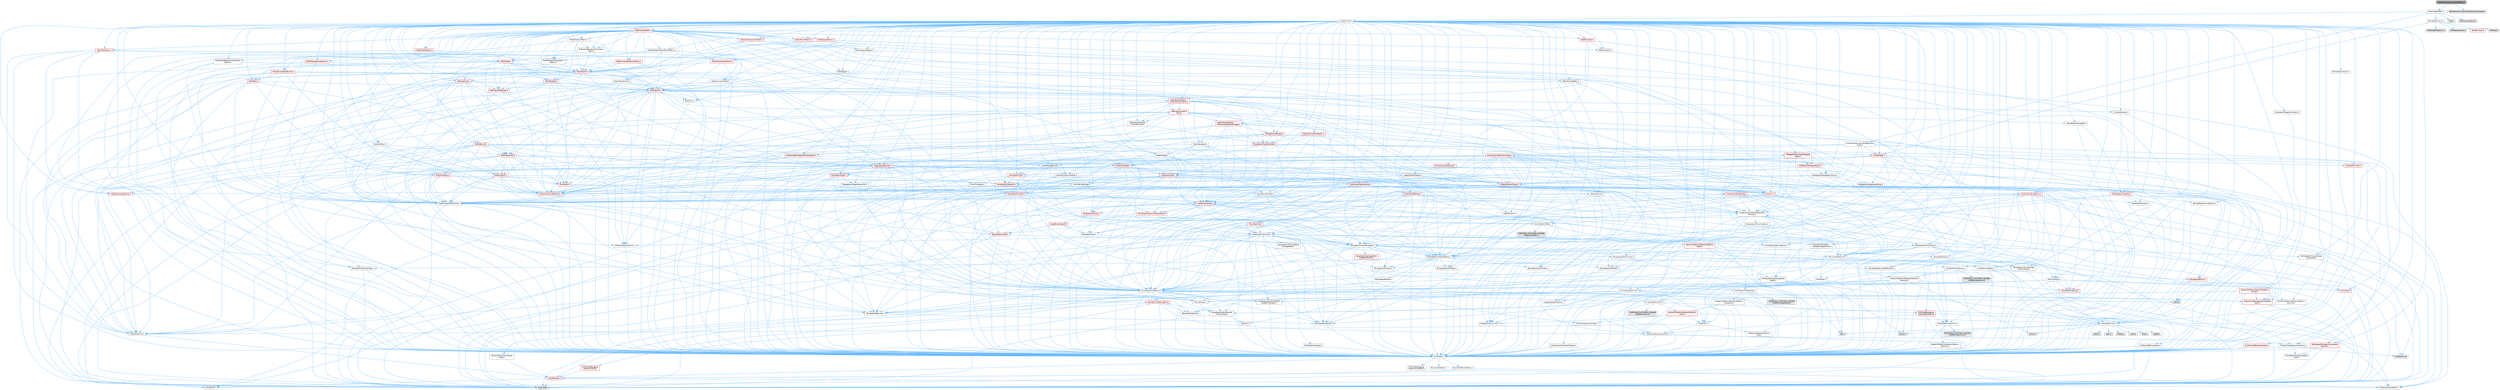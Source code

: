digraph "StaticMeshComponentLODInfo.h"
{
 // INTERACTIVE_SVG=YES
 // LATEX_PDF_SIZE
  bgcolor="transparent";
  edge [fontname=Helvetica,fontsize=10,labelfontname=Helvetica,labelfontsize=10];
  node [fontname=Helvetica,fontsize=10,shape=box,height=0.2,width=0.4];
  Node1 [id="Node000001",label="StaticMeshComponentLODInfo.h",height=0.2,width=0.4,color="gray40", fillcolor="grey60", style="filled", fontcolor="black",tooltip=" "];
  Node1 -> Node2 [id="edge1_Node000001_Node000002",color="steelblue1",style="solid",tooltip=" "];
  Node2 [id="Node000002",label="RawIndexBuffer.h",height=0.2,width=0.4,color="grey40", fillcolor="white", style="filled",URL="$d2/d1c/RawIndexBuffer_8h.html",tooltip=" "];
  Node2 -> Node3 [id="edge2_Node000002_Node000003",color="steelblue1",style="solid",tooltip=" "];
  Node3 [id="Node000003",label="CoreMinimal.h",height=0.2,width=0.4,color="grey40", fillcolor="white", style="filled",URL="$d7/d67/CoreMinimal_8h.html",tooltip=" "];
  Node3 -> Node4 [id="edge3_Node000003_Node000004",color="steelblue1",style="solid",tooltip=" "];
  Node4 [id="Node000004",label="CoreTypes.h",height=0.2,width=0.4,color="grey40", fillcolor="white", style="filled",URL="$dc/dec/CoreTypes_8h.html",tooltip=" "];
  Node4 -> Node5 [id="edge4_Node000004_Node000005",color="steelblue1",style="solid",tooltip=" "];
  Node5 [id="Node000005",label="HAL/Platform.h",height=0.2,width=0.4,color="red", fillcolor="#FFF0F0", style="filled",URL="$d9/dd0/Platform_8h.html",tooltip=" "];
  Node5 -> Node6 [id="edge5_Node000005_Node000006",color="steelblue1",style="solid",tooltip=" "];
  Node6 [id="Node000006",label="Misc/Build.h",height=0.2,width=0.4,color="grey40", fillcolor="white", style="filled",URL="$d3/dbb/Build_8h.html",tooltip=" "];
  Node5 -> Node8 [id="edge6_Node000005_Node000008",color="steelblue1",style="solid",tooltip=" "];
  Node8 [id="Node000008",label="type_traits",height=0.2,width=0.4,color="grey60", fillcolor="#E0E0E0", style="filled",tooltip=" "];
  Node5 -> Node9 [id="edge7_Node000005_Node000009",color="steelblue1",style="solid",tooltip=" "];
  Node9 [id="Node000009",label="PreprocessorHelpers.h",height=0.2,width=0.4,color="grey40", fillcolor="white", style="filled",URL="$db/ddb/PreprocessorHelpers_8h.html",tooltip=" "];
  Node4 -> Node15 [id="edge8_Node000004_Node000015",color="steelblue1",style="solid",tooltip=" "];
  Node15 [id="Node000015",label="ProfilingDebugging\l/UMemoryDefines.h",height=0.2,width=0.4,color="grey40", fillcolor="white", style="filled",URL="$d2/da2/UMemoryDefines_8h.html",tooltip=" "];
  Node4 -> Node16 [id="edge9_Node000004_Node000016",color="steelblue1",style="solid",tooltip=" "];
  Node16 [id="Node000016",label="Misc/CoreMiscDefines.h",height=0.2,width=0.4,color="grey40", fillcolor="white", style="filled",URL="$da/d38/CoreMiscDefines_8h.html",tooltip=" "];
  Node16 -> Node5 [id="edge10_Node000016_Node000005",color="steelblue1",style="solid",tooltip=" "];
  Node16 -> Node9 [id="edge11_Node000016_Node000009",color="steelblue1",style="solid",tooltip=" "];
  Node4 -> Node17 [id="edge12_Node000004_Node000017",color="steelblue1",style="solid",tooltip=" "];
  Node17 [id="Node000017",label="Misc/CoreDefines.h",height=0.2,width=0.4,color="grey40", fillcolor="white", style="filled",URL="$d3/dd2/CoreDefines_8h.html",tooltip=" "];
  Node3 -> Node18 [id="edge13_Node000003_Node000018",color="steelblue1",style="solid",tooltip=" "];
  Node18 [id="Node000018",label="CoreFwd.h",height=0.2,width=0.4,color="grey40", fillcolor="white", style="filled",URL="$d1/d1e/CoreFwd_8h.html",tooltip=" "];
  Node18 -> Node4 [id="edge14_Node000018_Node000004",color="steelblue1",style="solid",tooltip=" "];
  Node18 -> Node19 [id="edge15_Node000018_Node000019",color="steelblue1",style="solid",tooltip=" "];
  Node19 [id="Node000019",label="Containers/ContainersFwd.h",height=0.2,width=0.4,color="grey40", fillcolor="white", style="filled",URL="$d4/d0a/ContainersFwd_8h.html",tooltip=" "];
  Node19 -> Node5 [id="edge16_Node000019_Node000005",color="steelblue1",style="solid",tooltip=" "];
  Node19 -> Node4 [id="edge17_Node000019_Node000004",color="steelblue1",style="solid",tooltip=" "];
  Node19 -> Node20 [id="edge18_Node000019_Node000020",color="steelblue1",style="solid",tooltip=" "];
  Node20 [id="Node000020",label="Traits/IsContiguousContainer.h",height=0.2,width=0.4,color="grey40", fillcolor="white", style="filled",URL="$d5/d3c/IsContiguousContainer_8h.html",tooltip=" "];
  Node20 -> Node4 [id="edge19_Node000020_Node000004",color="steelblue1",style="solid",tooltip=" "];
  Node20 -> Node21 [id="edge20_Node000020_Node000021",color="steelblue1",style="solid",tooltip=" "];
  Node21 [id="Node000021",label="Misc/StaticAssertComplete\lType.h",height=0.2,width=0.4,color="grey40", fillcolor="white", style="filled",URL="$d5/d4e/StaticAssertCompleteType_8h.html",tooltip=" "];
  Node20 -> Node22 [id="edge21_Node000020_Node000022",color="steelblue1",style="solid",tooltip=" "];
  Node22 [id="Node000022",label="initializer_list",height=0.2,width=0.4,color="grey60", fillcolor="#E0E0E0", style="filled",tooltip=" "];
  Node18 -> Node23 [id="edge22_Node000018_Node000023",color="steelblue1",style="solid",tooltip=" "];
  Node23 [id="Node000023",label="Math/MathFwd.h",height=0.2,width=0.4,color="grey40", fillcolor="white", style="filled",URL="$d2/d10/MathFwd_8h.html",tooltip=" "];
  Node23 -> Node5 [id="edge23_Node000023_Node000005",color="steelblue1",style="solid",tooltip=" "];
  Node18 -> Node24 [id="edge24_Node000018_Node000024",color="steelblue1",style="solid",tooltip=" "];
  Node24 [id="Node000024",label="UObject/UObjectHierarchy\lFwd.h",height=0.2,width=0.4,color="grey40", fillcolor="white", style="filled",URL="$d3/d13/UObjectHierarchyFwd_8h.html",tooltip=" "];
  Node3 -> Node24 [id="edge25_Node000003_Node000024",color="steelblue1",style="solid",tooltip=" "];
  Node3 -> Node19 [id="edge26_Node000003_Node000019",color="steelblue1",style="solid",tooltip=" "];
  Node3 -> Node25 [id="edge27_Node000003_Node000025",color="steelblue1",style="solid",tooltip=" "];
  Node25 [id="Node000025",label="Misc/VarArgs.h",height=0.2,width=0.4,color="grey40", fillcolor="white", style="filled",URL="$d5/d6f/VarArgs_8h.html",tooltip=" "];
  Node25 -> Node4 [id="edge28_Node000025_Node000004",color="steelblue1",style="solid",tooltip=" "];
  Node3 -> Node26 [id="edge29_Node000003_Node000026",color="steelblue1",style="solid",tooltip=" "];
  Node26 [id="Node000026",label="Logging/LogVerbosity.h",height=0.2,width=0.4,color="grey40", fillcolor="white", style="filled",URL="$d2/d8f/LogVerbosity_8h.html",tooltip=" "];
  Node26 -> Node4 [id="edge30_Node000026_Node000004",color="steelblue1",style="solid",tooltip=" "];
  Node3 -> Node27 [id="edge31_Node000003_Node000027",color="steelblue1",style="solid",tooltip=" "];
  Node27 [id="Node000027",label="Misc/OutputDevice.h",height=0.2,width=0.4,color="grey40", fillcolor="white", style="filled",URL="$d7/d32/OutputDevice_8h.html",tooltip=" "];
  Node27 -> Node18 [id="edge32_Node000027_Node000018",color="steelblue1",style="solid",tooltip=" "];
  Node27 -> Node4 [id="edge33_Node000027_Node000004",color="steelblue1",style="solid",tooltip=" "];
  Node27 -> Node26 [id="edge34_Node000027_Node000026",color="steelblue1",style="solid",tooltip=" "];
  Node27 -> Node25 [id="edge35_Node000027_Node000025",color="steelblue1",style="solid",tooltip=" "];
  Node27 -> Node28 [id="edge36_Node000027_Node000028",color="steelblue1",style="solid",tooltip=" "];
  Node28 [id="Node000028",label="Templates/IsArrayOrRefOf\lTypeByPredicate.h",height=0.2,width=0.4,color="grey40", fillcolor="white", style="filled",URL="$d6/da1/IsArrayOrRefOfTypeByPredicate_8h.html",tooltip=" "];
  Node28 -> Node4 [id="edge37_Node000028_Node000004",color="steelblue1",style="solid",tooltip=" "];
  Node27 -> Node29 [id="edge38_Node000027_Node000029",color="steelblue1",style="solid",tooltip=" "];
  Node29 [id="Node000029",label="Templates/IsValidVariadic\lFunctionArg.h",height=0.2,width=0.4,color="grey40", fillcolor="white", style="filled",URL="$d0/dc8/IsValidVariadicFunctionArg_8h.html",tooltip=" "];
  Node29 -> Node4 [id="edge39_Node000029_Node000004",color="steelblue1",style="solid",tooltip=" "];
  Node29 -> Node30 [id="edge40_Node000029_Node000030",color="steelblue1",style="solid",tooltip=" "];
  Node30 [id="Node000030",label="IsEnum.h",height=0.2,width=0.4,color="grey40", fillcolor="white", style="filled",URL="$d4/de5/IsEnum_8h.html",tooltip=" "];
  Node29 -> Node8 [id="edge41_Node000029_Node000008",color="steelblue1",style="solid",tooltip=" "];
  Node27 -> Node31 [id="edge42_Node000027_Node000031",color="steelblue1",style="solid",tooltip=" "];
  Node31 [id="Node000031",label="Traits/IsCharEncodingCompatible\lWith.h",height=0.2,width=0.4,color="red", fillcolor="#FFF0F0", style="filled",URL="$df/dd1/IsCharEncodingCompatibleWith_8h.html",tooltip=" "];
  Node31 -> Node8 [id="edge43_Node000031_Node000008",color="steelblue1",style="solid",tooltip=" "];
  Node3 -> Node33 [id="edge44_Node000003_Node000033",color="steelblue1",style="solid",tooltip=" "];
  Node33 [id="Node000033",label="HAL/PlatformCrt.h",height=0.2,width=0.4,color="grey40", fillcolor="white", style="filled",URL="$d8/d75/PlatformCrt_8h.html",tooltip=" "];
  Node33 -> Node34 [id="edge45_Node000033_Node000034",color="steelblue1",style="solid",tooltip=" "];
  Node34 [id="Node000034",label="new",height=0.2,width=0.4,color="grey60", fillcolor="#E0E0E0", style="filled",tooltip=" "];
  Node33 -> Node35 [id="edge46_Node000033_Node000035",color="steelblue1",style="solid",tooltip=" "];
  Node35 [id="Node000035",label="wchar.h",height=0.2,width=0.4,color="grey60", fillcolor="#E0E0E0", style="filled",tooltip=" "];
  Node33 -> Node36 [id="edge47_Node000033_Node000036",color="steelblue1",style="solid",tooltip=" "];
  Node36 [id="Node000036",label="stddef.h",height=0.2,width=0.4,color="grey60", fillcolor="#E0E0E0", style="filled",tooltip=" "];
  Node33 -> Node37 [id="edge48_Node000033_Node000037",color="steelblue1",style="solid",tooltip=" "];
  Node37 [id="Node000037",label="stdlib.h",height=0.2,width=0.4,color="grey60", fillcolor="#E0E0E0", style="filled",tooltip=" "];
  Node33 -> Node38 [id="edge49_Node000033_Node000038",color="steelblue1",style="solid",tooltip=" "];
  Node38 [id="Node000038",label="stdio.h",height=0.2,width=0.4,color="grey60", fillcolor="#E0E0E0", style="filled",tooltip=" "];
  Node33 -> Node39 [id="edge50_Node000033_Node000039",color="steelblue1",style="solid",tooltip=" "];
  Node39 [id="Node000039",label="stdarg.h",height=0.2,width=0.4,color="grey60", fillcolor="#E0E0E0", style="filled",tooltip=" "];
  Node33 -> Node40 [id="edge51_Node000033_Node000040",color="steelblue1",style="solid",tooltip=" "];
  Node40 [id="Node000040",label="math.h",height=0.2,width=0.4,color="grey60", fillcolor="#E0E0E0", style="filled",tooltip=" "];
  Node33 -> Node41 [id="edge52_Node000033_Node000041",color="steelblue1",style="solid",tooltip=" "];
  Node41 [id="Node000041",label="float.h",height=0.2,width=0.4,color="grey60", fillcolor="#E0E0E0", style="filled",tooltip=" "];
  Node33 -> Node42 [id="edge53_Node000033_Node000042",color="steelblue1",style="solid",tooltip=" "];
  Node42 [id="Node000042",label="string.h",height=0.2,width=0.4,color="grey60", fillcolor="#E0E0E0", style="filled",tooltip=" "];
  Node3 -> Node43 [id="edge54_Node000003_Node000043",color="steelblue1",style="solid",tooltip=" "];
  Node43 [id="Node000043",label="HAL/PlatformMisc.h",height=0.2,width=0.4,color="grey40", fillcolor="white", style="filled",URL="$d0/df5/PlatformMisc_8h.html",tooltip=" "];
  Node43 -> Node4 [id="edge55_Node000043_Node000004",color="steelblue1",style="solid",tooltip=" "];
  Node43 -> Node44 [id="edge56_Node000043_Node000044",color="steelblue1",style="solid",tooltip=" "];
  Node44 [id="Node000044",label="GenericPlatform/GenericPlatform\lMisc.h",height=0.2,width=0.4,color="red", fillcolor="#FFF0F0", style="filled",URL="$db/d9a/GenericPlatformMisc_8h.html",tooltip=" "];
  Node44 -> Node18 [id="edge57_Node000044_Node000018",color="steelblue1",style="solid",tooltip=" "];
  Node44 -> Node4 [id="edge58_Node000044_Node000004",color="steelblue1",style="solid",tooltip=" "];
  Node44 -> Node33 [id="edge59_Node000044_Node000033",color="steelblue1",style="solid",tooltip=" "];
  Node44 -> Node48 [id="edge60_Node000044_Node000048",color="steelblue1",style="solid",tooltip=" "];
  Node48 [id="Node000048",label="Math/NumericLimits.h",height=0.2,width=0.4,color="grey40", fillcolor="white", style="filled",URL="$df/d1b/NumericLimits_8h.html",tooltip=" "];
  Node48 -> Node4 [id="edge61_Node000048_Node000004",color="steelblue1",style="solid",tooltip=" "];
  Node44 -> Node49 [id="edge62_Node000044_Node000049",color="steelblue1",style="solid",tooltip=" "];
  Node49 [id="Node000049",label="Misc/CompressionFlags.h",height=0.2,width=0.4,color="grey40", fillcolor="white", style="filled",URL="$d9/d76/CompressionFlags_8h.html",tooltip=" "];
  Node43 -> Node53 [id="edge63_Node000043_Node000053",color="steelblue1",style="solid",tooltip=" "];
  Node53 [id="Node000053",label="COMPILED_PLATFORM_HEADER\l(PlatformMisc.h)",height=0.2,width=0.4,color="grey60", fillcolor="#E0E0E0", style="filled",tooltip=" "];
  Node43 -> Node54 [id="edge64_Node000043_Node000054",color="steelblue1",style="solid",tooltip=" "];
  Node54 [id="Node000054",label="ProfilingDebugging\l/CpuProfilerTrace.h",height=0.2,width=0.4,color="red", fillcolor="#FFF0F0", style="filled",URL="$da/dcb/CpuProfilerTrace_8h.html",tooltip=" "];
  Node54 -> Node4 [id="edge65_Node000054_Node000004",color="steelblue1",style="solid",tooltip=" "];
  Node54 -> Node19 [id="edge66_Node000054_Node000019",color="steelblue1",style="solid",tooltip=" "];
  Node54 -> Node55 [id="edge67_Node000054_Node000055",color="steelblue1",style="solid",tooltip=" "];
  Node55 [id="Node000055",label="HAL/PlatformAtomics.h",height=0.2,width=0.4,color="grey40", fillcolor="white", style="filled",URL="$d3/d36/PlatformAtomics_8h.html",tooltip=" "];
  Node55 -> Node4 [id="edge68_Node000055_Node000004",color="steelblue1",style="solid",tooltip=" "];
  Node55 -> Node56 [id="edge69_Node000055_Node000056",color="steelblue1",style="solid",tooltip=" "];
  Node56 [id="Node000056",label="GenericPlatform/GenericPlatform\lAtomics.h",height=0.2,width=0.4,color="grey40", fillcolor="white", style="filled",URL="$da/d72/GenericPlatformAtomics_8h.html",tooltip=" "];
  Node56 -> Node4 [id="edge70_Node000056_Node000004",color="steelblue1",style="solid",tooltip=" "];
  Node55 -> Node57 [id="edge71_Node000055_Node000057",color="steelblue1",style="solid",tooltip=" "];
  Node57 [id="Node000057",label="COMPILED_PLATFORM_HEADER\l(PlatformAtomics.h)",height=0.2,width=0.4,color="grey60", fillcolor="#E0E0E0", style="filled",tooltip=" "];
  Node54 -> Node9 [id="edge72_Node000054_Node000009",color="steelblue1",style="solid",tooltip=" "];
  Node54 -> Node6 [id="edge73_Node000054_Node000006",color="steelblue1",style="solid",tooltip=" "];
  Node3 -> Node62 [id="edge74_Node000003_Node000062",color="steelblue1",style="solid",tooltip=" "];
  Node62 [id="Node000062",label="Misc/AssertionMacros.h",height=0.2,width=0.4,color="grey40", fillcolor="white", style="filled",URL="$d0/dfa/AssertionMacros_8h.html",tooltip=" "];
  Node62 -> Node4 [id="edge75_Node000062_Node000004",color="steelblue1",style="solid",tooltip=" "];
  Node62 -> Node5 [id="edge76_Node000062_Node000005",color="steelblue1",style="solid",tooltip=" "];
  Node62 -> Node43 [id="edge77_Node000062_Node000043",color="steelblue1",style="solid",tooltip=" "];
  Node62 -> Node9 [id="edge78_Node000062_Node000009",color="steelblue1",style="solid",tooltip=" "];
  Node62 -> Node63 [id="edge79_Node000062_Node000063",color="steelblue1",style="solid",tooltip=" "];
  Node63 [id="Node000063",label="Templates/EnableIf.h",height=0.2,width=0.4,color="grey40", fillcolor="white", style="filled",URL="$d7/d60/EnableIf_8h.html",tooltip=" "];
  Node63 -> Node4 [id="edge80_Node000063_Node000004",color="steelblue1",style="solid",tooltip=" "];
  Node62 -> Node28 [id="edge81_Node000062_Node000028",color="steelblue1",style="solid",tooltip=" "];
  Node62 -> Node29 [id="edge82_Node000062_Node000029",color="steelblue1",style="solid",tooltip=" "];
  Node62 -> Node31 [id="edge83_Node000062_Node000031",color="steelblue1",style="solid",tooltip=" "];
  Node62 -> Node25 [id="edge84_Node000062_Node000025",color="steelblue1",style="solid",tooltip=" "];
  Node62 -> Node64 [id="edge85_Node000062_Node000064",color="steelblue1",style="solid",tooltip=" "];
  Node64 [id="Node000064",label="String/FormatStringSan.h",height=0.2,width=0.4,color="red", fillcolor="#FFF0F0", style="filled",URL="$d3/d8b/FormatStringSan_8h.html",tooltip=" "];
  Node64 -> Node8 [id="edge86_Node000064_Node000008",color="steelblue1",style="solid",tooltip=" "];
  Node64 -> Node4 [id="edge87_Node000064_Node000004",color="steelblue1",style="solid",tooltip=" "];
  Node64 -> Node65 [id="edge88_Node000064_Node000065",color="steelblue1",style="solid",tooltip=" "];
  Node65 [id="Node000065",label="Templates/Requires.h",height=0.2,width=0.4,color="grey40", fillcolor="white", style="filled",URL="$dc/d96/Requires_8h.html",tooltip=" "];
  Node65 -> Node63 [id="edge89_Node000065_Node000063",color="steelblue1",style="solid",tooltip=" "];
  Node65 -> Node8 [id="edge90_Node000065_Node000008",color="steelblue1",style="solid",tooltip=" "];
  Node64 -> Node66 [id="edge91_Node000064_Node000066",color="steelblue1",style="solid",tooltip=" "];
  Node66 [id="Node000066",label="Templates/Identity.h",height=0.2,width=0.4,color="grey40", fillcolor="white", style="filled",URL="$d0/dd5/Identity_8h.html",tooltip=" "];
  Node64 -> Node29 [id="edge92_Node000064_Node000029",color="steelblue1",style="solid",tooltip=" "];
  Node64 -> Node19 [id="edge93_Node000064_Node000019",color="steelblue1",style="solid",tooltip=" "];
  Node62 -> Node70 [id="edge94_Node000062_Node000070",color="steelblue1",style="solid",tooltip=" "];
  Node70 [id="Node000070",label="atomic",height=0.2,width=0.4,color="grey60", fillcolor="#E0E0E0", style="filled",tooltip=" "];
  Node3 -> Node71 [id="edge95_Node000003_Node000071",color="steelblue1",style="solid",tooltip=" "];
  Node71 [id="Node000071",label="Templates/IsPointer.h",height=0.2,width=0.4,color="grey40", fillcolor="white", style="filled",URL="$d7/d05/IsPointer_8h.html",tooltip=" "];
  Node71 -> Node4 [id="edge96_Node000071_Node000004",color="steelblue1",style="solid",tooltip=" "];
  Node3 -> Node72 [id="edge97_Node000003_Node000072",color="steelblue1",style="solid",tooltip=" "];
  Node72 [id="Node000072",label="HAL/PlatformMemory.h",height=0.2,width=0.4,color="grey40", fillcolor="white", style="filled",URL="$de/d68/PlatformMemory_8h.html",tooltip=" "];
  Node72 -> Node4 [id="edge98_Node000072_Node000004",color="steelblue1",style="solid",tooltip=" "];
  Node72 -> Node73 [id="edge99_Node000072_Node000073",color="steelblue1",style="solid",tooltip=" "];
  Node73 [id="Node000073",label="GenericPlatform/GenericPlatform\lMemory.h",height=0.2,width=0.4,color="grey40", fillcolor="white", style="filled",URL="$dd/d22/GenericPlatformMemory_8h.html",tooltip=" "];
  Node73 -> Node18 [id="edge100_Node000073_Node000018",color="steelblue1",style="solid",tooltip=" "];
  Node73 -> Node4 [id="edge101_Node000073_Node000004",color="steelblue1",style="solid",tooltip=" "];
  Node73 -> Node74 [id="edge102_Node000073_Node000074",color="steelblue1",style="solid",tooltip=" "];
  Node74 [id="Node000074",label="HAL/PlatformString.h",height=0.2,width=0.4,color="red", fillcolor="#FFF0F0", style="filled",URL="$db/db5/PlatformString_8h.html",tooltip=" "];
  Node74 -> Node4 [id="edge103_Node000074_Node000004",color="steelblue1",style="solid",tooltip=" "];
  Node73 -> Node42 [id="edge104_Node000073_Node000042",color="steelblue1",style="solid",tooltip=" "];
  Node73 -> Node35 [id="edge105_Node000073_Node000035",color="steelblue1",style="solid",tooltip=" "];
  Node72 -> Node76 [id="edge106_Node000072_Node000076",color="steelblue1",style="solid",tooltip=" "];
  Node76 [id="Node000076",label="COMPILED_PLATFORM_HEADER\l(PlatformMemory.h)",height=0.2,width=0.4,color="grey60", fillcolor="#E0E0E0", style="filled",tooltip=" "];
  Node3 -> Node55 [id="edge107_Node000003_Node000055",color="steelblue1",style="solid",tooltip=" "];
  Node3 -> Node77 [id="edge108_Node000003_Node000077",color="steelblue1",style="solid",tooltip=" "];
  Node77 [id="Node000077",label="Misc/Exec.h",height=0.2,width=0.4,color="grey40", fillcolor="white", style="filled",URL="$de/ddb/Exec_8h.html",tooltip=" "];
  Node77 -> Node4 [id="edge109_Node000077_Node000004",color="steelblue1",style="solid",tooltip=" "];
  Node77 -> Node62 [id="edge110_Node000077_Node000062",color="steelblue1",style="solid",tooltip=" "];
  Node3 -> Node78 [id="edge111_Node000003_Node000078",color="steelblue1",style="solid",tooltip=" "];
  Node78 [id="Node000078",label="HAL/MemoryBase.h",height=0.2,width=0.4,color="grey40", fillcolor="white", style="filled",URL="$d6/d9f/MemoryBase_8h.html",tooltip=" "];
  Node78 -> Node4 [id="edge112_Node000078_Node000004",color="steelblue1",style="solid",tooltip=" "];
  Node78 -> Node55 [id="edge113_Node000078_Node000055",color="steelblue1",style="solid",tooltip=" "];
  Node78 -> Node33 [id="edge114_Node000078_Node000033",color="steelblue1",style="solid",tooltip=" "];
  Node78 -> Node77 [id="edge115_Node000078_Node000077",color="steelblue1",style="solid",tooltip=" "];
  Node78 -> Node27 [id="edge116_Node000078_Node000027",color="steelblue1",style="solid",tooltip=" "];
  Node78 -> Node79 [id="edge117_Node000078_Node000079",color="steelblue1",style="solid",tooltip=" "];
  Node79 [id="Node000079",label="Templates/Atomic.h",height=0.2,width=0.4,color="red", fillcolor="#FFF0F0", style="filled",URL="$d3/d91/Atomic_8h.html",tooltip=" "];
  Node79 -> Node70 [id="edge118_Node000079_Node000070",color="steelblue1",style="solid",tooltip=" "];
  Node3 -> Node88 [id="edge119_Node000003_Node000088",color="steelblue1",style="solid",tooltip=" "];
  Node88 [id="Node000088",label="HAL/UnrealMemory.h",height=0.2,width=0.4,color="grey40", fillcolor="white", style="filled",URL="$d9/d96/UnrealMemory_8h.html",tooltip=" "];
  Node88 -> Node4 [id="edge120_Node000088_Node000004",color="steelblue1",style="solid",tooltip=" "];
  Node88 -> Node73 [id="edge121_Node000088_Node000073",color="steelblue1",style="solid",tooltip=" "];
  Node88 -> Node78 [id="edge122_Node000088_Node000078",color="steelblue1",style="solid",tooltip=" "];
  Node88 -> Node72 [id="edge123_Node000088_Node000072",color="steelblue1",style="solid",tooltip=" "];
  Node88 -> Node89 [id="edge124_Node000088_Node000089",color="steelblue1",style="solid",tooltip=" "];
  Node89 [id="Node000089",label="ProfilingDebugging\l/MemoryTrace.h",height=0.2,width=0.4,color="red", fillcolor="#FFF0F0", style="filled",URL="$da/dd7/MemoryTrace_8h.html",tooltip=" "];
  Node89 -> Node5 [id="edge125_Node000089_Node000005",color="steelblue1",style="solid",tooltip=" "];
  Node88 -> Node71 [id="edge126_Node000088_Node000071",color="steelblue1",style="solid",tooltip=" "];
  Node3 -> Node90 [id="edge127_Node000003_Node000090",color="steelblue1",style="solid",tooltip=" "];
  Node90 [id="Node000090",label="Templates/IsArithmetic.h",height=0.2,width=0.4,color="grey40", fillcolor="white", style="filled",URL="$d2/d5d/IsArithmetic_8h.html",tooltip=" "];
  Node90 -> Node4 [id="edge128_Node000090_Node000004",color="steelblue1",style="solid",tooltip=" "];
  Node3 -> Node84 [id="edge129_Node000003_Node000084",color="steelblue1",style="solid",tooltip=" "];
  Node84 [id="Node000084",label="Templates/AndOrNot.h",height=0.2,width=0.4,color="grey40", fillcolor="white", style="filled",URL="$db/d0a/AndOrNot_8h.html",tooltip=" "];
  Node84 -> Node4 [id="edge130_Node000084_Node000004",color="steelblue1",style="solid",tooltip=" "];
  Node3 -> Node91 [id="edge131_Node000003_Node000091",color="steelblue1",style="solid",tooltip=" "];
  Node91 [id="Node000091",label="Templates/IsPODType.h",height=0.2,width=0.4,color="grey40", fillcolor="white", style="filled",URL="$d7/db1/IsPODType_8h.html",tooltip=" "];
  Node91 -> Node4 [id="edge132_Node000091_Node000004",color="steelblue1",style="solid",tooltip=" "];
  Node3 -> Node92 [id="edge133_Node000003_Node000092",color="steelblue1",style="solid",tooltip=" "];
  Node92 [id="Node000092",label="Templates/IsUECoreType.h",height=0.2,width=0.4,color="grey40", fillcolor="white", style="filled",URL="$d1/db8/IsUECoreType_8h.html",tooltip=" "];
  Node92 -> Node4 [id="edge134_Node000092_Node000004",color="steelblue1",style="solid",tooltip=" "];
  Node92 -> Node8 [id="edge135_Node000092_Node000008",color="steelblue1",style="solid",tooltip=" "];
  Node3 -> Node85 [id="edge136_Node000003_Node000085",color="steelblue1",style="solid",tooltip=" "];
  Node85 [id="Node000085",label="Templates/IsTriviallyCopy\lConstructible.h",height=0.2,width=0.4,color="grey40", fillcolor="white", style="filled",URL="$d3/d78/IsTriviallyCopyConstructible_8h.html",tooltip=" "];
  Node85 -> Node4 [id="edge137_Node000085_Node000004",color="steelblue1",style="solid",tooltip=" "];
  Node85 -> Node8 [id="edge138_Node000085_Node000008",color="steelblue1",style="solid",tooltip=" "];
  Node3 -> Node93 [id="edge139_Node000003_Node000093",color="steelblue1",style="solid",tooltip=" "];
  Node93 [id="Node000093",label="Templates/UnrealTypeTraits.h",height=0.2,width=0.4,color="grey40", fillcolor="white", style="filled",URL="$d2/d2d/UnrealTypeTraits_8h.html",tooltip=" "];
  Node93 -> Node4 [id="edge140_Node000093_Node000004",color="steelblue1",style="solid",tooltip=" "];
  Node93 -> Node71 [id="edge141_Node000093_Node000071",color="steelblue1",style="solid",tooltip=" "];
  Node93 -> Node62 [id="edge142_Node000093_Node000062",color="steelblue1",style="solid",tooltip=" "];
  Node93 -> Node84 [id="edge143_Node000093_Node000084",color="steelblue1",style="solid",tooltip=" "];
  Node93 -> Node63 [id="edge144_Node000093_Node000063",color="steelblue1",style="solid",tooltip=" "];
  Node93 -> Node90 [id="edge145_Node000093_Node000090",color="steelblue1",style="solid",tooltip=" "];
  Node93 -> Node30 [id="edge146_Node000093_Node000030",color="steelblue1",style="solid",tooltip=" "];
  Node93 -> Node94 [id="edge147_Node000093_Node000094",color="steelblue1",style="solid",tooltip=" "];
  Node94 [id="Node000094",label="Templates/Models.h",height=0.2,width=0.4,color="grey40", fillcolor="white", style="filled",URL="$d3/d0c/Models_8h.html",tooltip=" "];
  Node94 -> Node66 [id="edge148_Node000094_Node000066",color="steelblue1",style="solid",tooltip=" "];
  Node93 -> Node91 [id="edge149_Node000093_Node000091",color="steelblue1",style="solid",tooltip=" "];
  Node93 -> Node92 [id="edge150_Node000093_Node000092",color="steelblue1",style="solid",tooltip=" "];
  Node93 -> Node85 [id="edge151_Node000093_Node000085",color="steelblue1",style="solid",tooltip=" "];
  Node3 -> Node63 [id="edge152_Node000003_Node000063",color="steelblue1",style="solid",tooltip=" "];
  Node3 -> Node95 [id="edge153_Node000003_Node000095",color="steelblue1",style="solid",tooltip=" "];
  Node95 [id="Node000095",label="Templates/RemoveReference.h",height=0.2,width=0.4,color="grey40", fillcolor="white", style="filled",URL="$da/dbe/RemoveReference_8h.html",tooltip=" "];
  Node95 -> Node4 [id="edge154_Node000095_Node000004",color="steelblue1",style="solid",tooltip=" "];
  Node3 -> Node96 [id="edge155_Node000003_Node000096",color="steelblue1",style="solid",tooltip=" "];
  Node96 [id="Node000096",label="Templates/IntegralConstant.h",height=0.2,width=0.4,color="grey40", fillcolor="white", style="filled",URL="$db/d1b/IntegralConstant_8h.html",tooltip=" "];
  Node96 -> Node4 [id="edge156_Node000096_Node000004",color="steelblue1",style="solid",tooltip=" "];
  Node3 -> Node97 [id="edge157_Node000003_Node000097",color="steelblue1",style="solid",tooltip=" "];
  Node97 [id="Node000097",label="Templates/IsClass.h",height=0.2,width=0.4,color="grey40", fillcolor="white", style="filled",URL="$db/dcb/IsClass_8h.html",tooltip=" "];
  Node97 -> Node4 [id="edge158_Node000097_Node000004",color="steelblue1",style="solid",tooltip=" "];
  Node3 -> Node98 [id="edge159_Node000003_Node000098",color="steelblue1",style="solid",tooltip=" "];
  Node98 [id="Node000098",label="Templates/TypeCompatible\lBytes.h",height=0.2,width=0.4,color="grey40", fillcolor="white", style="filled",URL="$df/d0a/TypeCompatibleBytes_8h.html",tooltip=" "];
  Node98 -> Node4 [id="edge160_Node000098_Node000004",color="steelblue1",style="solid",tooltip=" "];
  Node98 -> Node42 [id="edge161_Node000098_Node000042",color="steelblue1",style="solid",tooltip=" "];
  Node98 -> Node34 [id="edge162_Node000098_Node000034",color="steelblue1",style="solid",tooltip=" "];
  Node98 -> Node8 [id="edge163_Node000098_Node000008",color="steelblue1",style="solid",tooltip=" "];
  Node3 -> Node20 [id="edge164_Node000003_Node000020",color="steelblue1",style="solid",tooltip=" "];
  Node3 -> Node99 [id="edge165_Node000003_Node000099",color="steelblue1",style="solid",tooltip=" "];
  Node99 [id="Node000099",label="Templates/UnrealTemplate.h",height=0.2,width=0.4,color="grey40", fillcolor="white", style="filled",URL="$d4/d24/UnrealTemplate_8h.html",tooltip=" "];
  Node99 -> Node4 [id="edge166_Node000099_Node000004",color="steelblue1",style="solid",tooltip=" "];
  Node99 -> Node71 [id="edge167_Node000099_Node000071",color="steelblue1",style="solid",tooltip=" "];
  Node99 -> Node88 [id="edge168_Node000099_Node000088",color="steelblue1",style="solid",tooltip=" "];
  Node99 -> Node100 [id="edge169_Node000099_Node000100",color="steelblue1",style="solid",tooltip=" "];
  Node100 [id="Node000100",label="Templates/CopyQualifiers\lAndRefsFromTo.h",height=0.2,width=0.4,color="red", fillcolor="#FFF0F0", style="filled",URL="$d3/db3/CopyQualifiersAndRefsFromTo_8h.html",tooltip=" "];
  Node99 -> Node93 [id="edge170_Node000099_Node000093",color="steelblue1",style="solid",tooltip=" "];
  Node99 -> Node95 [id="edge171_Node000099_Node000095",color="steelblue1",style="solid",tooltip=" "];
  Node99 -> Node65 [id="edge172_Node000099_Node000065",color="steelblue1",style="solid",tooltip=" "];
  Node99 -> Node98 [id="edge173_Node000099_Node000098",color="steelblue1",style="solid",tooltip=" "];
  Node99 -> Node66 [id="edge174_Node000099_Node000066",color="steelblue1",style="solid",tooltip=" "];
  Node99 -> Node20 [id="edge175_Node000099_Node000020",color="steelblue1",style="solid",tooltip=" "];
  Node99 -> Node102 [id="edge176_Node000099_Node000102",color="steelblue1",style="solid",tooltip=" "];
  Node102 [id="Node000102",label="Traits/UseBitwiseSwap.h",height=0.2,width=0.4,color="grey40", fillcolor="white", style="filled",URL="$db/df3/UseBitwiseSwap_8h.html",tooltip=" "];
  Node102 -> Node4 [id="edge177_Node000102_Node000004",color="steelblue1",style="solid",tooltip=" "];
  Node102 -> Node8 [id="edge178_Node000102_Node000008",color="steelblue1",style="solid",tooltip=" "];
  Node99 -> Node8 [id="edge179_Node000099_Node000008",color="steelblue1",style="solid",tooltip=" "];
  Node3 -> Node48 [id="edge180_Node000003_Node000048",color="steelblue1",style="solid",tooltip=" "];
  Node3 -> Node103 [id="edge181_Node000003_Node000103",color="steelblue1",style="solid",tooltip=" "];
  Node103 [id="Node000103",label="HAL/PlatformMath.h",height=0.2,width=0.4,color="grey40", fillcolor="white", style="filled",URL="$dc/d53/PlatformMath_8h.html",tooltip=" "];
  Node103 -> Node4 [id="edge182_Node000103_Node000004",color="steelblue1",style="solid",tooltip=" "];
  Node103 -> Node104 [id="edge183_Node000103_Node000104",color="steelblue1",style="solid",tooltip=" "];
  Node104 [id="Node000104",label="GenericPlatform/GenericPlatform\lMath.h",height=0.2,width=0.4,color="red", fillcolor="#FFF0F0", style="filled",URL="$d5/d79/GenericPlatformMath_8h.html",tooltip=" "];
  Node104 -> Node4 [id="edge184_Node000104_Node000004",color="steelblue1",style="solid",tooltip=" "];
  Node104 -> Node19 [id="edge185_Node000104_Node000019",color="steelblue1",style="solid",tooltip=" "];
  Node104 -> Node33 [id="edge186_Node000104_Node000033",color="steelblue1",style="solid",tooltip=" "];
  Node104 -> Node84 [id="edge187_Node000104_Node000084",color="steelblue1",style="solid",tooltip=" "];
  Node104 -> Node105 [id="edge188_Node000104_Node000105",color="steelblue1",style="solid",tooltip=" "];
  Node105 [id="Node000105",label="Templates/Decay.h",height=0.2,width=0.4,color="grey40", fillcolor="white", style="filled",URL="$dd/d0f/Decay_8h.html",tooltip=" "];
  Node105 -> Node4 [id="edge189_Node000105_Node000004",color="steelblue1",style="solid",tooltip=" "];
  Node105 -> Node95 [id="edge190_Node000105_Node000095",color="steelblue1",style="solid",tooltip=" "];
  Node105 -> Node8 [id="edge191_Node000105_Node000008",color="steelblue1",style="solid",tooltip=" "];
  Node104 -> Node93 [id="edge192_Node000104_Node000093",color="steelblue1",style="solid",tooltip=" "];
  Node104 -> Node65 [id="edge193_Node000104_Node000065",color="steelblue1",style="solid",tooltip=" "];
  Node104 -> Node98 [id="edge194_Node000104_Node000098",color="steelblue1",style="solid",tooltip=" "];
  Node104 -> Node8 [id="edge195_Node000104_Node000008",color="steelblue1",style="solid",tooltip=" "];
  Node103 -> Node110 [id="edge196_Node000103_Node000110",color="steelblue1",style="solid",tooltip=" "];
  Node110 [id="Node000110",label="COMPILED_PLATFORM_HEADER\l(PlatformMath.h)",height=0.2,width=0.4,color="grey60", fillcolor="#E0E0E0", style="filled",tooltip=" "];
  Node3 -> Node86 [id="edge197_Node000003_Node000086",color="steelblue1",style="solid",tooltip=" "];
  Node86 [id="Node000086",label="Templates/IsTriviallyCopy\lAssignable.h",height=0.2,width=0.4,color="grey40", fillcolor="white", style="filled",URL="$d2/df2/IsTriviallyCopyAssignable_8h.html",tooltip=" "];
  Node86 -> Node4 [id="edge198_Node000086_Node000004",color="steelblue1",style="solid",tooltip=" "];
  Node86 -> Node8 [id="edge199_Node000086_Node000008",color="steelblue1",style="solid",tooltip=" "];
  Node3 -> Node111 [id="edge200_Node000003_Node000111",color="steelblue1",style="solid",tooltip=" "];
  Node111 [id="Node000111",label="Templates/MemoryOps.h",height=0.2,width=0.4,color="grey40", fillcolor="white", style="filled",URL="$db/dea/MemoryOps_8h.html",tooltip=" "];
  Node111 -> Node4 [id="edge201_Node000111_Node000004",color="steelblue1",style="solid",tooltip=" "];
  Node111 -> Node88 [id="edge202_Node000111_Node000088",color="steelblue1",style="solid",tooltip=" "];
  Node111 -> Node86 [id="edge203_Node000111_Node000086",color="steelblue1",style="solid",tooltip=" "];
  Node111 -> Node85 [id="edge204_Node000111_Node000085",color="steelblue1",style="solid",tooltip=" "];
  Node111 -> Node65 [id="edge205_Node000111_Node000065",color="steelblue1",style="solid",tooltip=" "];
  Node111 -> Node93 [id="edge206_Node000111_Node000093",color="steelblue1",style="solid",tooltip=" "];
  Node111 -> Node102 [id="edge207_Node000111_Node000102",color="steelblue1",style="solid",tooltip=" "];
  Node111 -> Node34 [id="edge208_Node000111_Node000034",color="steelblue1",style="solid",tooltip=" "];
  Node111 -> Node8 [id="edge209_Node000111_Node000008",color="steelblue1",style="solid",tooltip=" "];
  Node3 -> Node112 [id="edge210_Node000003_Node000112",color="steelblue1",style="solid",tooltip=" "];
  Node112 [id="Node000112",label="Containers/ContainerAllocation\lPolicies.h",height=0.2,width=0.4,color="grey40", fillcolor="white", style="filled",URL="$d7/dff/ContainerAllocationPolicies_8h.html",tooltip=" "];
  Node112 -> Node4 [id="edge211_Node000112_Node000004",color="steelblue1",style="solid",tooltip=" "];
  Node112 -> Node113 [id="edge212_Node000112_Node000113",color="steelblue1",style="solid",tooltip=" "];
  Node113 [id="Node000113",label="Containers/ContainerHelpers.h",height=0.2,width=0.4,color="grey40", fillcolor="white", style="filled",URL="$d7/d33/ContainerHelpers_8h.html",tooltip=" "];
  Node113 -> Node4 [id="edge213_Node000113_Node000004",color="steelblue1",style="solid",tooltip=" "];
  Node112 -> Node112 [id="edge214_Node000112_Node000112",color="steelblue1",style="solid",tooltip=" "];
  Node112 -> Node103 [id="edge215_Node000112_Node000103",color="steelblue1",style="solid",tooltip=" "];
  Node112 -> Node88 [id="edge216_Node000112_Node000088",color="steelblue1",style="solid",tooltip=" "];
  Node112 -> Node48 [id="edge217_Node000112_Node000048",color="steelblue1",style="solid",tooltip=" "];
  Node112 -> Node62 [id="edge218_Node000112_Node000062",color="steelblue1",style="solid",tooltip=" "];
  Node112 -> Node114 [id="edge219_Node000112_Node000114",color="steelblue1",style="solid",tooltip=" "];
  Node114 [id="Node000114",label="Templates/IsPolymorphic.h",height=0.2,width=0.4,color="grey40", fillcolor="white", style="filled",URL="$dc/d20/IsPolymorphic_8h.html",tooltip=" "];
  Node112 -> Node111 [id="edge220_Node000112_Node000111",color="steelblue1",style="solid",tooltip=" "];
  Node112 -> Node98 [id="edge221_Node000112_Node000098",color="steelblue1",style="solid",tooltip=" "];
  Node112 -> Node8 [id="edge222_Node000112_Node000008",color="steelblue1",style="solid",tooltip=" "];
  Node3 -> Node115 [id="edge223_Node000003_Node000115",color="steelblue1",style="solid",tooltip=" "];
  Node115 [id="Node000115",label="Templates/IsEnumClass.h",height=0.2,width=0.4,color="grey40", fillcolor="white", style="filled",URL="$d7/d15/IsEnumClass_8h.html",tooltip=" "];
  Node115 -> Node4 [id="edge224_Node000115_Node000004",color="steelblue1",style="solid",tooltip=" "];
  Node115 -> Node84 [id="edge225_Node000115_Node000084",color="steelblue1",style="solid",tooltip=" "];
  Node3 -> Node116 [id="edge226_Node000003_Node000116",color="steelblue1",style="solid",tooltip=" "];
  Node116 [id="Node000116",label="HAL/PlatformProperties.h",height=0.2,width=0.4,color="grey40", fillcolor="white", style="filled",URL="$d9/db0/PlatformProperties_8h.html",tooltip=" "];
  Node116 -> Node4 [id="edge227_Node000116_Node000004",color="steelblue1",style="solid",tooltip=" "];
  Node116 -> Node117 [id="edge228_Node000116_Node000117",color="steelblue1",style="solid",tooltip=" "];
  Node117 [id="Node000117",label="GenericPlatform/GenericPlatform\lProperties.h",height=0.2,width=0.4,color="grey40", fillcolor="white", style="filled",URL="$d2/dcd/GenericPlatformProperties_8h.html",tooltip=" "];
  Node117 -> Node4 [id="edge229_Node000117_Node000004",color="steelblue1",style="solid",tooltip=" "];
  Node117 -> Node44 [id="edge230_Node000117_Node000044",color="steelblue1",style="solid",tooltip=" "];
  Node116 -> Node118 [id="edge231_Node000116_Node000118",color="steelblue1",style="solid",tooltip=" "];
  Node118 [id="Node000118",label="COMPILED_PLATFORM_HEADER\l(PlatformProperties.h)",height=0.2,width=0.4,color="grey60", fillcolor="#E0E0E0", style="filled",tooltip=" "];
  Node3 -> Node119 [id="edge232_Node000003_Node000119",color="steelblue1",style="solid",tooltip=" "];
  Node119 [id="Node000119",label="Misc/EngineVersionBase.h",height=0.2,width=0.4,color="grey40", fillcolor="white", style="filled",URL="$d5/d2b/EngineVersionBase_8h.html",tooltip=" "];
  Node119 -> Node4 [id="edge233_Node000119_Node000004",color="steelblue1",style="solid",tooltip=" "];
  Node3 -> Node120 [id="edge234_Node000003_Node000120",color="steelblue1",style="solid",tooltip=" "];
  Node120 [id="Node000120",label="Internationalization\l/TextNamespaceFwd.h",height=0.2,width=0.4,color="grey40", fillcolor="white", style="filled",URL="$d8/d97/TextNamespaceFwd_8h.html",tooltip=" "];
  Node120 -> Node4 [id="edge235_Node000120_Node000004",color="steelblue1",style="solid",tooltip=" "];
  Node3 -> Node121 [id="edge236_Node000003_Node000121",color="steelblue1",style="solid",tooltip=" "];
  Node121 [id="Node000121",label="Serialization/Archive.h",height=0.2,width=0.4,color="grey40", fillcolor="white", style="filled",URL="$d7/d3b/Archive_8h.html",tooltip=" "];
  Node121 -> Node18 [id="edge237_Node000121_Node000018",color="steelblue1",style="solid",tooltip=" "];
  Node121 -> Node4 [id="edge238_Node000121_Node000004",color="steelblue1",style="solid",tooltip=" "];
  Node121 -> Node116 [id="edge239_Node000121_Node000116",color="steelblue1",style="solid",tooltip=" "];
  Node121 -> Node120 [id="edge240_Node000121_Node000120",color="steelblue1",style="solid",tooltip=" "];
  Node121 -> Node23 [id="edge241_Node000121_Node000023",color="steelblue1",style="solid",tooltip=" "];
  Node121 -> Node62 [id="edge242_Node000121_Node000062",color="steelblue1",style="solid",tooltip=" "];
  Node121 -> Node6 [id="edge243_Node000121_Node000006",color="steelblue1",style="solid",tooltip=" "];
  Node121 -> Node49 [id="edge244_Node000121_Node000049",color="steelblue1",style="solid",tooltip=" "];
  Node121 -> Node119 [id="edge245_Node000121_Node000119",color="steelblue1",style="solid",tooltip=" "];
  Node121 -> Node25 [id="edge246_Node000121_Node000025",color="steelblue1",style="solid",tooltip=" "];
  Node121 -> Node122 [id="edge247_Node000121_Node000122",color="steelblue1",style="solid",tooltip=" "];
  Node122 [id="Node000122",label="Serialization/ArchiveCook\lData.h",height=0.2,width=0.4,color="grey40", fillcolor="white", style="filled",URL="$dc/db6/ArchiveCookData_8h.html",tooltip=" "];
  Node122 -> Node5 [id="edge248_Node000122_Node000005",color="steelblue1",style="solid",tooltip=" "];
  Node121 -> Node123 [id="edge249_Node000121_Node000123",color="steelblue1",style="solid",tooltip=" "];
  Node123 [id="Node000123",label="Serialization/ArchiveSave\lPackageData.h",height=0.2,width=0.4,color="grey40", fillcolor="white", style="filled",URL="$d1/d37/ArchiveSavePackageData_8h.html",tooltip=" "];
  Node121 -> Node63 [id="edge250_Node000121_Node000063",color="steelblue1",style="solid",tooltip=" "];
  Node121 -> Node28 [id="edge251_Node000121_Node000028",color="steelblue1",style="solid",tooltip=" "];
  Node121 -> Node115 [id="edge252_Node000121_Node000115",color="steelblue1",style="solid",tooltip=" "];
  Node121 -> Node108 [id="edge253_Node000121_Node000108",color="steelblue1",style="solid",tooltip=" "];
  Node108 [id="Node000108",label="Templates/IsSigned.h",height=0.2,width=0.4,color="grey40", fillcolor="white", style="filled",URL="$d8/dd8/IsSigned_8h.html",tooltip=" "];
  Node108 -> Node4 [id="edge254_Node000108_Node000004",color="steelblue1",style="solid",tooltip=" "];
  Node121 -> Node29 [id="edge255_Node000121_Node000029",color="steelblue1",style="solid",tooltip=" "];
  Node121 -> Node99 [id="edge256_Node000121_Node000099",color="steelblue1",style="solid",tooltip=" "];
  Node121 -> Node31 [id="edge257_Node000121_Node000031",color="steelblue1",style="solid",tooltip=" "];
  Node121 -> Node124 [id="edge258_Node000121_Node000124",color="steelblue1",style="solid",tooltip=" "];
  Node124 [id="Node000124",label="UObject/ObjectVersion.h",height=0.2,width=0.4,color="grey40", fillcolor="white", style="filled",URL="$da/d63/ObjectVersion_8h.html",tooltip=" "];
  Node124 -> Node4 [id="edge259_Node000124_Node000004",color="steelblue1",style="solid",tooltip=" "];
  Node3 -> Node125 [id="edge260_Node000003_Node000125",color="steelblue1",style="solid",tooltip=" "];
  Node125 [id="Node000125",label="Templates/Less.h",height=0.2,width=0.4,color="grey40", fillcolor="white", style="filled",URL="$de/dc8/Less_8h.html",tooltip=" "];
  Node125 -> Node4 [id="edge261_Node000125_Node000004",color="steelblue1",style="solid",tooltip=" "];
  Node125 -> Node99 [id="edge262_Node000125_Node000099",color="steelblue1",style="solid",tooltip=" "];
  Node3 -> Node126 [id="edge263_Node000003_Node000126",color="steelblue1",style="solid",tooltip=" "];
  Node126 [id="Node000126",label="Templates/Sorting.h",height=0.2,width=0.4,color="red", fillcolor="#FFF0F0", style="filled",URL="$d3/d9e/Sorting_8h.html",tooltip=" "];
  Node126 -> Node4 [id="edge264_Node000126_Node000004",color="steelblue1",style="solid",tooltip=" "];
  Node126 -> Node127 [id="edge265_Node000126_Node000127",color="steelblue1",style="solid",tooltip=" "];
  Node127 [id="Node000127",label="Algo/BinarySearch.h",height=0.2,width=0.4,color="red", fillcolor="#FFF0F0", style="filled",URL="$db/db4/BinarySearch_8h.html",tooltip=" "];
  Node127 -> Node129 [id="edge266_Node000127_Node000129",color="steelblue1",style="solid",tooltip=" "];
  Node129 [id="Node000129",label="Templates/Invoke.h",height=0.2,width=0.4,color="red", fillcolor="#FFF0F0", style="filled",URL="$d7/deb/Invoke_8h.html",tooltip=" "];
  Node129 -> Node4 [id="edge267_Node000129_Node000004",color="steelblue1",style="solid",tooltip=" "];
  Node129 -> Node99 [id="edge268_Node000129_Node000099",color="steelblue1",style="solid",tooltip=" "];
  Node129 -> Node8 [id="edge269_Node000129_Node000008",color="steelblue1",style="solid",tooltip=" "];
  Node127 -> Node125 [id="edge270_Node000127_Node000125",color="steelblue1",style="solid",tooltip=" "];
  Node126 -> Node103 [id="edge271_Node000126_Node000103",color="steelblue1",style="solid",tooltip=" "];
  Node126 -> Node125 [id="edge272_Node000126_Node000125",color="steelblue1",style="solid",tooltip=" "];
  Node3 -> Node137 [id="edge273_Node000003_Node000137",color="steelblue1",style="solid",tooltip=" "];
  Node137 [id="Node000137",label="Misc/Char.h",height=0.2,width=0.4,color="red", fillcolor="#FFF0F0", style="filled",URL="$d0/d58/Char_8h.html",tooltip=" "];
  Node137 -> Node4 [id="edge274_Node000137_Node000004",color="steelblue1",style="solid",tooltip=" "];
  Node137 -> Node8 [id="edge275_Node000137_Node000008",color="steelblue1",style="solid",tooltip=" "];
  Node3 -> Node140 [id="edge276_Node000003_Node000140",color="steelblue1",style="solid",tooltip=" "];
  Node140 [id="Node000140",label="GenericPlatform/GenericPlatform\lStricmp.h",height=0.2,width=0.4,color="grey40", fillcolor="white", style="filled",URL="$d2/d86/GenericPlatformStricmp_8h.html",tooltip=" "];
  Node140 -> Node4 [id="edge277_Node000140_Node000004",color="steelblue1",style="solid",tooltip=" "];
  Node3 -> Node141 [id="edge278_Node000003_Node000141",color="steelblue1",style="solid",tooltip=" "];
  Node141 [id="Node000141",label="GenericPlatform/GenericPlatform\lString.h",height=0.2,width=0.4,color="red", fillcolor="#FFF0F0", style="filled",URL="$dd/d20/GenericPlatformString_8h.html",tooltip=" "];
  Node141 -> Node4 [id="edge279_Node000141_Node000004",color="steelblue1",style="solid",tooltip=" "];
  Node141 -> Node140 [id="edge280_Node000141_Node000140",color="steelblue1",style="solid",tooltip=" "];
  Node141 -> Node63 [id="edge281_Node000141_Node000063",color="steelblue1",style="solid",tooltip=" "];
  Node141 -> Node31 [id="edge282_Node000141_Node000031",color="steelblue1",style="solid",tooltip=" "];
  Node141 -> Node8 [id="edge283_Node000141_Node000008",color="steelblue1",style="solid",tooltip=" "];
  Node3 -> Node74 [id="edge284_Node000003_Node000074",color="steelblue1",style="solid",tooltip=" "];
  Node3 -> Node144 [id="edge285_Node000003_Node000144",color="steelblue1",style="solid",tooltip=" "];
  Node144 [id="Node000144",label="Misc/CString.h",height=0.2,width=0.4,color="grey40", fillcolor="white", style="filled",URL="$d2/d49/CString_8h.html",tooltip=" "];
  Node144 -> Node4 [id="edge286_Node000144_Node000004",color="steelblue1",style="solid",tooltip=" "];
  Node144 -> Node33 [id="edge287_Node000144_Node000033",color="steelblue1",style="solid",tooltip=" "];
  Node144 -> Node74 [id="edge288_Node000144_Node000074",color="steelblue1",style="solid",tooltip=" "];
  Node144 -> Node62 [id="edge289_Node000144_Node000062",color="steelblue1",style="solid",tooltip=" "];
  Node144 -> Node137 [id="edge290_Node000144_Node000137",color="steelblue1",style="solid",tooltip=" "];
  Node144 -> Node25 [id="edge291_Node000144_Node000025",color="steelblue1",style="solid",tooltip=" "];
  Node144 -> Node28 [id="edge292_Node000144_Node000028",color="steelblue1",style="solid",tooltip=" "];
  Node144 -> Node29 [id="edge293_Node000144_Node000029",color="steelblue1",style="solid",tooltip=" "];
  Node144 -> Node31 [id="edge294_Node000144_Node000031",color="steelblue1",style="solid",tooltip=" "];
  Node3 -> Node145 [id="edge295_Node000003_Node000145",color="steelblue1",style="solid",tooltip=" "];
  Node145 [id="Node000145",label="Misc/Crc.h",height=0.2,width=0.4,color="red", fillcolor="#FFF0F0", style="filled",URL="$d4/dd2/Crc_8h.html",tooltip=" "];
  Node145 -> Node4 [id="edge296_Node000145_Node000004",color="steelblue1",style="solid",tooltip=" "];
  Node145 -> Node74 [id="edge297_Node000145_Node000074",color="steelblue1",style="solid",tooltip=" "];
  Node145 -> Node62 [id="edge298_Node000145_Node000062",color="steelblue1",style="solid",tooltip=" "];
  Node145 -> Node144 [id="edge299_Node000145_Node000144",color="steelblue1",style="solid",tooltip=" "];
  Node145 -> Node137 [id="edge300_Node000145_Node000137",color="steelblue1",style="solid",tooltip=" "];
  Node145 -> Node93 [id="edge301_Node000145_Node000093",color="steelblue1",style="solid",tooltip=" "];
  Node3 -> Node136 [id="edge302_Node000003_Node000136",color="steelblue1",style="solid",tooltip=" "];
  Node136 [id="Node000136",label="Math/UnrealMathUtility.h",height=0.2,width=0.4,color="grey40", fillcolor="white", style="filled",URL="$db/db8/UnrealMathUtility_8h.html",tooltip=" "];
  Node136 -> Node4 [id="edge303_Node000136_Node000004",color="steelblue1",style="solid",tooltip=" "];
  Node136 -> Node62 [id="edge304_Node000136_Node000062",color="steelblue1",style="solid",tooltip=" "];
  Node136 -> Node103 [id="edge305_Node000136_Node000103",color="steelblue1",style="solid",tooltip=" "];
  Node136 -> Node23 [id="edge306_Node000136_Node000023",color="steelblue1",style="solid",tooltip=" "];
  Node136 -> Node66 [id="edge307_Node000136_Node000066",color="steelblue1",style="solid",tooltip=" "];
  Node136 -> Node65 [id="edge308_Node000136_Node000065",color="steelblue1",style="solid",tooltip=" "];
  Node3 -> Node146 [id="edge309_Node000003_Node000146",color="steelblue1",style="solid",tooltip=" "];
  Node146 [id="Node000146",label="Containers/UnrealString.h",height=0.2,width=0.4,color="red", fillcolor="#FFF0F0", style="filled",URL="$d5/dba/UnrealString_8h.html",tooltip=" "];
  Node3 -> Node150 [id="edge310_Node000003_Node000150",color="steelblue1",style="solid",tooltip=" "];
  Node150 [id="Node000150",label="Containers/Array.h",height=0.2,width=0.4,color="red", fillcolor="#FFF0F0", style="filled",URL="$df/dd0/Array_8h.html",tooltip=" "];
  Node150 -> Node4 [id="edge311_Node000150_Node000004",color="steelblue1",style="solid",tooltip=" "];
  Node150 -> Node62 [id="edge312_Node000150_Node000062",color="steelblue1",style="solid",tooltip=" "];
  Node150 -> Node88 [id="edge313_Node000150_Node000088",color="steelblue1",style="solid",tooltip=" "];
  Node150 -> Node93 [id="edge314_Node000150_Node000093",color="steelblue1",style="solid",tooltip=" "];
  Node150 -> Node99 [id="edge315_Node000150_Node000099",color="steelblue1",style="solid",tooltip=" "];
  Node150 -> Node112 [id="edge316_Node000150_Node000112",color="steelblue1",style="solid",tooltip=" "];
  Node150 -> Node121 [id="edge317_Node000150_Node000121",color="steelblue1",style="solid",tooltip=" "];
  Node150 -> Node129 [id="edge318_Node000150_Node000129",color="steelblue1",style="solid",tooltip=" "];
  Node150 -> Node125 [id="edge319_Node000150_Node000125",color="steelblue1",style="solid",tooltip=" "];
  Node150 -> Node65 [id="edge320_Node000150_Node000065",color="steelblue1",style="solid",tooltip=" "];
  Node150 -> Node126 [id="edge321_Node000150_Node000126",color="steelblue1",style="solid",tooltip=" "];
  Node150 -> Node173 [id="edge322_Node000150_Node000173",color="steelblue1",style="solid",tooltip=" "];
  Node173 [id="Node000173",label="Templates/AlignmentTemplates.h",height=0.2,width=0.4,color="red", fillcolor="#FFF0F0", style="filled",URL="$dd/d32/AlignmentTemplates_8h.html",tooltip=" "];
  Node173 -> Node4 [id="edge323_Node000173_Node000004",color="steelblue1",style="solid",tooltip=" "];
  Node173 -> Node71 [id="edge324_Node000173_Node000071",color="steelblue1",style="solid",tooltip=" "];
  Node150 -> Node8 [id="edge325_Node000150_Node000008",color="steelblue1",style="solid",tooltip=" "];
  Node3 -> Node174 [id="edge326_Node000003_Node000174",color="steelblue1",style="solid",tooltip=" "];
  Node174 [id="Node000174",label="Misc/FrameNumber.h",height=0.2,width=0.4,color="grey40", fillcolor="white", style="filled",URL="$dd/dbd/FrameNumber_8h.html",tooltip=" "];
  Node174 -> Node4 [id="edge327_Node000174_Node000004",color="steelblue1",style="solid",tooltip=" "];
  Node174 -> Node48 [id="edge328_Node000174_Node000048",color="steelblue1",style="solid",tooltip=" "];
  Node174 -> Node136 [id="edge329_Node000174_Node000136",color="steelblue1",style="solid",tooltip=" "];
  Node174 -> Node63 [id="edge330_Node000174_Node000063",color="steelblue1",style="solid",tooltip=" "];
  Node174 -> Node93 [id="edge331_Node000174_Node000093",color="steelblue1",style="solid",tooltip=" "];
  Node3 -> Node175 [id="edge332_Node000003_Node000175",color="steelblue1",style="solid",tooltip=" "];
  Node175 [id="Node000175",label="Misc/Timespan.h",height=0.2,width=0.4,color="grey40", fillcolor="white", style="filled",URL="$da/dd9/Timespan_8h.html",tooltip=" "];
  Node175 -> Node4 [id="edge333_Node000175_Node000004",color="steelblue1",style="solid",tooltip=" "];
  Node175 -> Node176 [id="edge334_Node000175_Node000176",color="steelblue1",style="solid",tooltip=" "];
  Node176 [id="Node000176",label="Math/Interval.h",height=0.2,width=0.4,color="grey40", fillcolor="white", style="filled",URL="$d1/d55/Interval_8h.html",tooltip=" "];
  Node176 -> Node4 [id="edge335_Node000176_Node000004",color="steelblue1",style="solid",tooltip=" "];
  Node176 -> Node90 [id="edge336_Node000176_Node000090",color="steelblue1",style="solid",tooltip=" "];
  Node176 -> Node93 [id="edge337_Node000176_Node000093",color="steelblue1",style="solid",tooltip=" "];
  Node176 -> Node48 [id="edge338_Node000176_Node000048",color="steelblue1",style="solid",tooltip=" "];
  Node176 -> Node136 [id="edge339_Node000176_Node000136",color="steelblue1",style="solid",tooltip=" "];
  Node175 -> Node136 [id="edge340_Node000175_Node000136",color="steelblue1",style="solid",tooltip=" "];
  Node175 -> Node62 [id="edge341_Node000175_Node000062",color="steelblue1",style="solid",tooltip=" "];
  Node3 -> Node177 [id="edge342_Node000003_Node000177",color="steelblue1",style="solid",tooltip=" "];
  Node177 [id="Node000177",label="Containers/StringConv.h",height=0.2,width=0.4,color="red", fillcolor="#FFF0F0", style="filled",URL="$d3/ddf/StringConv_8h.html",tooltip=" "];
  Node177 -> Node4 [id="edge343_Node000177_Node000004",color="steelblue1",style="solid",tooltip=" "];
  Node177 -> Node62 [id="edge344_Node000177_Node000062",color="steelblue1",style="solid",tooltip=" "];
  Node177 -> Node112 [id="edge345_Node000177_Node000112",color="steelblue1",style="solid",tooltip=" "];
  Node177 -> Node150 [id="edge346_Node000177_Node000150",color="steelblue1",style="solid",tooltip=" "];
  Node177 -> Node144 [id="edge347_Node000177_Node000144",color="steelblue1",style="solid",tooltip=" "];
  Node177 -> Node178 [id="edge348_Node000177_Node000178",color="steelblue1",style="solid",tooltip=" "];
  Node178 [id="Node000178",label="Templates/IsArray.h",height=0.2,width=0.4,color="grey40", fillcolor="white", style="filled",URL="$d8/d8d/IsArray_8h.html",tooltip=" "];
  Node178 -> Node4 [id="edge349_Node000178_Node000004",color="steelblue1",style="solid",tooltip=" "];
  Node177 -> Node99 [id="edge350_Node000177_Node000099",color="steelblue1",style="solid",tooltip=" "];
  Node177 -> Node93 [id="edge351_Node000177_Node000093",color="steelblue1",style="solid",tooltip=" "];
  Node177 -> Node31 [id="edge352_Node000177_Node000031",color="steelblue1",style="solid",tooltip=" "];
  Node177 -> Node20 [id="edge353_Node000177_Node000020",color="steelblue1",style="solid",tooltip=" "];
  Node177 -> Node8 [id="edge354_Node000177_Node000008",color="steelblue1",style="solid",tooltip=" "];
  Node3 -> Node179 [id="edge355_Node000003_Node000179",color="steelblue1",style="solid",tooltip=" "];
  Node179 [id="Node000179",label="UObject/UnrealNames.h",height=0.2,width=0.4,color="red", fillcolor="#FFF0F0", style="filled",URL="$d8/db1/UnrealNames_8h.html",tooltip=" "];
  Node179 -> Node4 [id="edge356_Node000179_Node000004",color="steelblue1",style="solid",tooltip=" "];
  Node3 -> Node181 [id="edge357_Node000003_Node000181",color="steelblue1",style="solid",tooltip=" "];
  Node181 [id="Node000181",label="UObject/NameTypes.h",height=0.2,width=0.4,color="red", fillcolor="#FFF0F0", style="filled",URL="$d6/d35/NameTypes_8h.html",tooltip=" "];
  Node181 -> Node4 [id="edge358_Node000181_Node000004",color="steelblue1",style="solid",tooltip=" "];
  Node181 -> Node62 [id="edge359_Node000181_Node000062",color="steelblue1",style="solid",tooltip=" "];
  Node181 -> Node88 [id="edge360_Node000181_Node000088",color="steelblue1",style="solid",tooltip=" "];
  Node181 -> Node93 [id="edge361_Node000181_Node000093",color="steelblue1",style="solid",tooltip=" "];
  Node181 -> Node99 [id="edge362_Node000181_Node000099",color="steelblue1",style="solid",tooltip=" "];
  Node181 -> Node146 [id="edge363_Node000181_Node000146",color="steelblue1",style="solid",tooltip=" "];
  Node181 -> Node177 [id="edge364_Node000181_Node000177",color="steelblue1",style="solid",tooltip=" "];
  Node181 -> Node179 [id="edge365_Node000181_Node000179",color="steelblue1",style="solid",tooltip=" "];
  Node181 -> Node79 [id="edge366_Node000181_Node000079",color="steelblue1",style="solid",tooltip=" "];
  Node3 -> Node189 [id="edge367_Node000003_Node000189",color="steelblue1",style="solid",tooltip=" "];
  Node189 [id="Node000189",label="Misc/Parse.h",height=0.2,width=0.4,color="red", fillcolor="#FFF0F0", style="filled",URL="$dc/d71/Parse_8h.html",tooltip=" "];
  Node189 -> Node146 [id="edge368_Node000189_Node000146",color="steelblue1",style="solid",tooltip=" "];
  Node189 -> Node4 [id="edge369_Node000189_Node000004",color="steelblue1",style="solid",tooltip=" "];
  Node189 -> Node33 [id="edge370_Node000189_Node000033",color="steelblue1",style="solid",tooltip=" "];
  Node189 -> Node6 [id="edge371_Node000189_Node000006",color="steelblue1",style="solid",tooltip=" "];
  Node189 -> Node190 [id="edge372_Node000189_Node000190",color="steelblue1",style="solid",tooltip=" "];
  Node190 [id="Node000190",label="Templates/Function.h",height=0.2,width=0.4,color="red", fillcolor="#FFF0F0", style="filled",URL="$df/df5/Function_8h.html",tooltip=" "];
  Node190 -> Node4 [id="edge373_Node000190_Node000004",color="steelblue1",style="solid",tooltip=" "];
  Node190 -> Node62 [id="edge374_Node000190_Node000062",color="steelblue1",style="solid",tooltip=" "];
  Node190 -> Node88 [id="edge375_Node000190_Node000088",color="steelblue1",style="solid",tooltip=" "];
  Node190 -> Node93 [id="edge376_Node000190_Node000093",color="steelblue1",style="solid",tooltip=" "];
  Node190 -> Node129 [id="edge377_Node000190_Node000129",color="steelblue1",style="solid",tooltip=" "];
  Node190 -> Node99 [id="edge378_Node000190_Node000099",color="steelblue1",style="solid",tooltip=" "];
  Node190 -> Node65 [id="edge379_Node000190_Node000065",color="steelblue1",style="solid",tooltip=" "];
  Node190 -> Node136 [id="edge380_Node000190_Node000136",color="steelblue1",style="solid",tooltip=" "];
  Node190 -> Node34 [id="edge381_Node000190_Node000034",color="steelblue1",style="solid",tooltip=" "];
  Node190 -> Node8 [id="edge382_Node000190_Node000008",color="steelblue1",style="solid",tooltip=" "];
  Node3 -> Node173 [id="edge383_Node000003_Node000173",color="steelblue1",style="solid",tooltip=" "];
  Node3 -> Node192 [id="edge384_Node000003_Node000192",color="steelblue1",style="solid",tooltip=" "];
  Node192 [id="Node000192",label="Misc/StructBuilder.h",height=0.2,width=0.4,color="grey40", fillcolor="white", style="filled",URL="$d9/db3/StructBuilder_8h.html",tooltip=" "];
  Node192 -> Node4 [id="edge385_Node000192_Node000004",color="steelblue1",style="solid",tooltip=" "];
  Node192 -> Node136 [id="edge386_Node000192_Node000136",color="steelblue1",style="solid",tooltip=" "];
  Node192 -> Node173 [id="edge387_Node000192_Node000173",color="steelblue1",style="solid",tooltip=" "];
  Node3 -> Node105 [id="edge388_Node000003_Node000105",color="steelblue1",style="solid",tooltip=" "];
  Node3 -> Node193 [id="edge389_Node000003_Node000193",color="steelblue1",style="solid",tooltip=" "];
  Node193 [id="Node000193",label="Templates/PointerIsConvertible\lFromTo.h",height=0.2,width=0.4,color="red", fillcolor="#FFF0F0", style="filled",URL="$d6/d65/PointerIsConvertibleFromTo_8h.html",tooltip=" "];
  Node193 -> Node4 [id="edge390_Node000193_Node000004",color="steelblue1",style="solid",tooltip=" "];
  Node193 -> Node21 [id="edge391_Node000193_Node000021",color="steelblue1",style="solid",tooltip=" "];
  Node193 -> Node8 [id="edge392_Node000193_Node000008",color="steelblue1",style="solid",tooltip=" "];
  Node3 -> Node129 [id="edge393_Node000003_Node000129",color="steelblue1",style="solid",tooltip=" "];
  Node3 -> Node190 [id="edge394_Node000003_Node000190",color="steelblue1",style="solid",tooltip=" "];
  Node3 -> Node162 [id="edge395_Node000003_Node000162",color="steelblue1",style="solid",tooltip=" "];
  Node162 [id="Node000162",label="Templates/TypeHash.h",height=0.2,width=0.4,color="red", fillcolor="#FFF0F0", style="filled",URL="$d1/d62/TypeHash_8h.html",tooltip=" "];
  Node162 -> Node4 [id="edge396_Node000162_Node000004",color="steelblue1",style="solid",tooltip=" "];
  Node162 -> Node65 [id="edge397_Node000162_Node000065",color="steelblue1",style="solid",tooltip=" "];
  Node162 -> Node145 [id="edge398_Node000162_Node000145",color="steelblue1",style="solid",tooltip=" "];
  Node162 -> Node8 [id="edge399_Node000162_Node000008",color="steelblue1",style="solid",tooltip=" "];
  Node3 -> Node194 [id="edge400_Node000003_Node000194",color="steelblue1",style="solid",tooltip=" "];
  Node194 [id="Node000194",label="Containers/ScriptArray.h",height=0.2,width=0.4,color="red", fillcolor="#FFF0F0", style="filled",URL="$dc/daf/ScriptArray_8h.html",tooltip=" "];
  Node194 -> Node4 [id="edge401_Node000194_Node000004",color="steelblue1",style="solid",tooltip=" "];
  Node194 -> Node62 [id="edge402_Node000194_Node000062",color="steelblue1",style="solid",tooltip=" "];
  Node194 -> Node88 [id="edge403_Node000194_Node000088",color="steelblue1",style="solid",tooltip=" "];
  Node194 -> Node112 [id="edge404_Node000194_Node000112",color="steelblue1",style="solid",tooltip=" "];
  Node194 -> Node150 [id="edge405_Node000194_Node000150",color="steelblue1",style="solid",tooltip=" "];
  Node194 -> Node22 [id="edge406_Node000194_Node000022",color="steelblue1",style="solid",tooltip=" "];
  Node3 -> Node195 [id="edge407_Node000003_Node000195",color="steelblue1",style="solid",tooltip=" "];
  Node195 [id="Node000195",label="Containers/BitArray.h",height=0.2,width=0.4,color="red", fillcolor="#FFF0F0", style="filled",URL="$d1/de4/BitArray_8h.html",tooltip=" "];
  Node195 -> Node112 [id="edge408_Node000195_Node000112",color="steelblue1",style="solid",tooltip=" "];
  Node195 -> Node4 [id="edge409_Node000195_Node000004",color="steelblue1",style="solid",tooltip=" "];
  Node195 -> Node55 [id="edge410_Node000195_Node000055",color="steelblue1",style="solid",tooltip=" "];
  Node195 -> Node88 [id="edge411_Node000195_Node000088",color="steelblue1",style="solid",tooltip=" "];
  Node195 -> Node136 [id="edge412_Node000195_Node000136",color="steelblue1",style="solid",tooltip=" "];
  Node195 -> Node62 [id="edge413_Node000195_Node000062",color="steelblue1",style="solid",tooltip=" "];
  Node195 -> Node121 [id="edge414_Node000195_Node000121",color="steelblue1",style="solid",tooltip=" "];
  Node195 -> Node63 [id="edge415_Node000195_Node000063",color="steelblue1",style="solid",tooltip=" "];
  Node195 -> Node129 [id="edge416_Node000195_Node000129",color="steelblue1",style="solid",tooltip=" "];
  Node195 -> Node99 [id="edge417_Node000195_Node000099",color="steelblue1",style="solid",tooltip=" "];
  Node195 -> Node93 [id="edge418_Node000195_Node000093",color="steelblue1",style="solid",tooltip=" "];
  Node3 -> Node196 [id="edge419_Node000003_Node000196",color="steelblue1",style="solid",tooltip=" "];
  Node196 [id="Node000196",label="Containers/SparseArray.h",height=0.2,width=0.4,color="red", fillcolor="#FFF0F0", style="filled",URL="$d5/dbf/SparseArray_8h.html",tooltip=" "];
  Node196 -> Node4 [id="edge420_Node000196_Node000004",color="steelblue1",style="solid",tooltip=" "];
  Node196 -> Node62 [id="edge421_Node000196_Node000062",color="steelblue1",style="solid",tooltip=" "];
  Node196 -> Node88 [id="edge422_Node000196_Node000088",color="steelblue1",style="solid",tooltip=" "];
  Node196 -> Node93 [id="edge423_Node000196_Node000093",color="steelblue1",style="solid",tooltip=" "];
  Node196 -> Node99 [id="edge424_Node000196_Node000099",color="steelblue1",style="solid",tooltip=" "];
  Node196 -> Node112 [id="edge425_Node000196_Node000112",color="steelblue1",style="solid",tooltip=" "];
  Node196 -> Node125 [id="edge426_Node000196_Node000125",color="steelblue1",style="solid",tooltip=" "];
  Node196 -> Node150 [id="edge427_Node000196_Node000150",color="steelblue1",style="solid",tooltip=" "];
  Node196 -> Node136 [id="edge428_Node000196_Node000136",color="steelblue1",style="solid",tooltip=" "];
  Node196 -> Node194 [id="edge429_Node000196_Node000194",color="steelblue1",style="solid",tooltip=" "];
  Node196 -> Node195 [id="edge430_Node000196_Node000195",color="steelblue1",style="solid",tooltip=" "];
  Node196 -> Node146 [id="edge431_Node000196_Node000146",color="steelblue1",style="solid",tooltip=" "];
  Node3 -> Node212 [id="edge432_Node000003_Node000212",color="steelblue1",style="solid",tooltip=" "];
  Node212 [id="Node000212",label="Containers/Set.h",height=0.2,width=0.4,color="red", fillcolor="#FFF0F0", style="filled",URL="$d4/d45/Set_8h.html",tooltip=" "];
  Node212 -> Node112 [id="edge433_Node000212_Node000112",color="steelblue1",style="solid",tooltip=" "];
  Node212 -> Node196 [id="edge434_Node000212_Node000196",color="steelblue1",style="solid",tooltip=" "];
  Node212 -> Node19 [id="edge435_Node000212_Node000019",color="steelblue1",style="solid",tooltip=" "];
  Node212 -> Node136 [id="edge436_Node000212_Node000136",color="steelblue1",style="solid",tooltip=" "];
  Node212 -> Node62 [id="edge437_Node000212_Node000062",color="steelblue1",style="solid",tooltip=" "];
  Node212 -> Node192 [id="edge438_Node000212_Node000192",color="steelblue1",style="solid",tooltip=" "];
  Node212 -> Node190 [id="edge439_Node000212_Node000190",color="steelblue1",style="solid",tooltip=" "];
  Node212 -> Node126 [id="edge440_Node000212_Node000126",color="steelblue1",style="solid",tooltip=" "];
  Node212 -> Node162 [id="edge441_Node000212_Node000162",color="steelblue1",style="solid",tooltip=" "];
  Node212 -> Node99 [id="edge442_Node000212_Node000099",color="steelblue1",style="solid",tooltip=" "];
  Node212 -> Node22 [id="edge443_Node000212_Node000022",color="steelblue1",style="solid",tooltip=" "];
  Node212 -> Node8 [id="edge444_Node000212_Node000008",color="steelblue1",style="solid",tooltip=" "];
  Node3 -> Node215 [id="edge445_Node000003_Node000215",color="steelblue1",style="solid",tooltip=" "];
  Node215 [id="Node000215",label="Algo/Reverse.h",height=0.2,width=0.4,color="grey40", fillcolor="white", style="filled",URL="$d5/d93/Reverse_8h.html",tooltip=" "];
  Node215 -> Node4 [id="edge446_Node000215_Node000004",color="steelblue1",style="solid",tooltip=" "];
  Node215 -> Node99 [id="edge447_Node000215_Node000099",color="steelblue1",style="solid",tooltip=" "];
  Node3 -> Node216 [id="edge448_Node000003_Node000216",color="steelblue1",style="solid",tooltip=" "];
  Node216 [id="Node000216",label="Containers/Map.h",height=0.2,width=0.4,color="red", fillcolor="#FFF0F0", style="filled",URL="$df/d79/Map_8h.html",tooltip=" "];
  Node216 -> Node4 [id="edge449_Node000216_Node000004",color="steelblue1",style="solid",tooltip=" "];
  Node216 -> Node215 [id="edge450_Node000216_Node000215",color="steelblue1",style="solid",tooltip=" "];
  Node216 -> Node212 [id="edge451_Node000216_Node000212",color="steelblue1",style="solid",tooltip=" "];
  Node216 -> Node146 [id="edge452_Node000216_Node000146",color="steelblue1",style="solid",tooltip=" "];
  Node216 -> Node62 [id="edge453_Node000216_Node000062",color="steelblue1",style="solid",tooltip=" "];
  Node216 -> Node192 [id="edge454_Node000216_Node000192",color="steelblue1",style="solid",tooltip=" "];
  Node216 -> Node190 [id="edge455_Node000216_Node000190",color="steelblue1",style="solid",tooltip=" "];
  Node216 -> Node126 [id="edge456_Node000216_Node000126",color="steelblue1",style="solid",tooltip=" "];
  Node216 -> Node217 [id="edge457_Node000216_Node000217",color="steelblue1",style="solid",tooltip=" "];
  Node217 [id="Node000217",label="Templates/Tuple.h",height=0.2,width=0.4,color="red", fillcolor="#FFF0F0", style="filled",URL="$d2/d4f/Tuple_8h.html",tooltip=" "];
  Node217 -> Node4 [id="edge458_Node000217_Node000004",color="steelblue1",style="solid",tooltip=" "];
  Node217 -> Node99 [id="edge459_Node000217_Node000099",color="steelblue1",style="solid",tooltip=" "];
  Node217 -> Node218 [id="edge460_Node000217_Node000218",color="steelblue1",style="solid",tooltip=" "];
  Node218 [id="Node000218",label="Delegates/IntegerSequence.h",height=0.2,width=0.4,color="grey40", fillcolor="white", style="filled",URL="$d2/dcc/IntegerSequence_8h.html",tooltip=" "];
  Node218 -> Node4 [id="edge461_Node000218_Node000004",color="steelblue1",style="solid",tooltip=" "];
  Node217 -> Node129 [id="edge462_Node000217_Node000129",color="steelblue1",style="solid",tooltip=" "];
  Node217 -> Node65 [id="edge463_Node000217_Node000065",color="steelblue1",style="solid",tooltip=" "];
  Node217 -> Node162 [id="edge464_Node000217_Node000162",color="steelblue1",style="solid",tooltip=" "];
  Node217 -> Node8 [id="edge465_Node000217_Node000008",color="steelblue1",style="solid",tooltip=" "];
  Node216 -> Node99 [id="edge466_Node000216_Node000099",color="steelblue1",style="solid",tooltip=" "];
  Node216 -> Node93 [id="edge467_Node000216_Node000093",color="steelblue1",style="solid",tooltip=" "];
  Node216 -> Node8 [id="edge468_Node000216_Node000008",color="steelblue1",style="solid",tooltip=" "];
  Node3 -> Node220 [id="edge469_Node000003_Node000220",color="steelblue1",style="solid",tooltip=" "];
  Node220 [id="Node000220",label="Math/IntPoint.h",height=0.2,width=0.4,color="red", fillcolor="#FFF0F0", style="filled",URL="$d3/df7/IntPoint_8h.html",tooltip=" "];
  Node220 -> Node4 [id="edge470_Node000220_Node000004",color="steelblue1",style="solid",tooltip=" "];
  Node220 -> Node62 [id="edge471_Node000220_Node000062",color="steelblue1",style="solid",tooltip=" "];
  Node220 -> Node189 [id="edge472_Node000220_Node000189",color="steelblue1",style="solid",tooltip=" "];
  Node220 -> Node23 [id="edge473_Node000220_Node000023",color="steelblue1",style="solid",tooltip=" "];
  Node220 -> Node136 [id="edge474_Node000220_Node000136",color="steelblue1",style="solid",tooltip=" "];
  Node220 -> Node146 [id="edge475_Node000220_Node000146",color="steelblue1",style="solid",tooltip=" "];
  Node220 -> Node162 [id="edge476_Node000220_Node000162",color="steelblue1",style="solid",tooltip=" "];
  Node3 -> Node222 [id="edge477_Node000003_Node000222",color="steelblue1",style="solid",tooltip=" "];
  Node222 [id="Node000222",label="Math/IntVector.h",height=0.2,width=0.4,color="red", fillcolor="#FFF0F0", style="filled",URL="$d7/d44/IntVector_8h.html",tooltip=" "];
  Node222 -> Node4 [id="edge478_Node000222_Node000004",color="steelblue1",style="solid",tooltip=" "];
  Node222 -> Node145 [id="edge479_Node000222_Node000145",color="steelblue1",style="solid",tooltip=" "];
  Node222 -> Node189 [id="edge480_Node000222_Node000189",color="steelblue1",style="solid",tooltip=" "];
  Node222 -> Node23 [id="edge481_Node000222_Node000023",color="steelblue1",style="solid",tooltip=" "];
  Node222 -> Node136 [id="edge482_Node000222_Node000136",color="steelblue1",style="solid",tooltip=" "];
  Node222 -> Node146 [id="edge483_Node000222_Node000146",color="steelblue1",style="solid",tooltip=" "];
  Node3 -> Node223 [id="edge484_Node000003_Node000223",color="steelblue1",style="solid",tooltip=" "];
  Node223 [id="Node000223",label="Logging/LogCategory.h",height=0.2,width=0.4,color="grey40", fillcolor="white", style="filled",URL="$d9/d36/LogCategory_8h.html",tooltip=" "];
  Node223 -> Node4 [id="edge485_Node000223_Node000004",color="steelblue1",style="solid",tooltip=" "];
  Node223 -> Node26 [id="edge486_Node000223_Node000026",color="steelblue1",style="solid",tooltip=" "];
  Node223 -> Node181 [id="edge487_Node000223_Node000181",color="steelblue1",style="solid",tooltip=" "];
  Node3 -> Node224 [id="edge488_Node000003_Node000224",color="steelblue1",style="solid",tooltip=" "];
  Node224 [id="Node000224",label="Logging/LogMacros.h",height=0.2,width=0.4,color="red", fillcolor="#FFF0F0", style="filled",URL="$d0/d16/LogMacros_8h.html",tooltip=" "];
  Node224 -> Node146 [id="edge489_Node000224_Node000146",color="steelblue1",style="solid",tooltip=" "];
  Node224 -> Node4 [id="edge490_Node000224_Node000004",color="steelblue1",style="solid",tooltip=" "];
  Node224 -> Node9 [id="edge491_Node000224_Node000009",color="steelblue1",style="solid",tooltip=" "];
  Node224 -> Node223 [id="edge492_Node000224_Node000223",color="steelblue1",style="solid",tooltip=" "];
  Node224 -> Node26 [id="edge493_Node000224_Node000026",color="steelblue1",style="solid",tooltip=" "];
  Node224 -> Node62 [id="edge494_Node000224_Node000062",color="steelblue1",style="solid",tooltip=" "];
  Node224 -> Node6 [id="edge495_Node000224_Node000006",color="steelblue1",style="solid",tooltip=" "];
  Node224 -> Node25 [id="edge496_Node000224_Node000025",color="steelblue1",style="solid",tooltip=" "];
  Node224 -> Node64 [id="edge497_Node000224_Node000064",color="steelblue1",style="solid",tooltip=" "];
  Node224 -> Node63 [id="edge498_Node000224_Node000063",color="steelblue1",style="solid",tooltip=" "];
  Node224 -> Node28 [id="edge499_Node000224_Node000028",color="steelblue1",style="solid",tooltip=" "];
  Node224 -> Node29 [id="edge500_Node000224_Node000029",color="steelblue1",style="solid",tooltip=" "];
  Node224 -> Node31 [id="edge501_Node000224_Node000031",color="steelblue1",style="solid",tooltip=" "];
  Node224 -> Node8 [id="edge502_Node000224_Node000008",color="steelblue1",style="solid",tooltip=" "];
  Node3 -> Node227 [id="edge503_Node000003_Node000227",color="steelblue1",style="solid",tooltip=" "];
  Node227 [id="Node000227",label="Math/Vector2D.h",height=0.2,width=0.4,color="red", fillcolor="#FFF0F0", style="filled",URL="$d3/db0/Vector2D_8h.html",tooltip=" "];
  Node227 -> Node4 [id="edge504_Node000227_Node000004",color="steelblue1",style="solid",tooltip=" "];
  Node227 -> Node23 [id="edge505_Node000227_Node000023",color="steelblue1",style="solid",tooltip=" "];
  Node227 -> Node62 [id="edge506_Node000227_Node000062",color="steelblue1",style="solid",tooltip=" "];
  Node227 -> Node145 [id="edge507_Node000227_Node000145",color="steelblue1",style="solid",tooltip=" "];
  Node227 -> Node136 [id="edge508_Node000227_Node000136",color="steelblue1",style="solid",tooltip=" "];
  Node227 -> Node146 [id="edge509_Node000227_Node000146",color="steelblue1",style="solid",tooltip=" "];
  Node227 -> Node189 [id="edge510_Node000227_Node000189",color="steelblue1",style="solid",tooltip=" "];
  Node227 -> Node220 [id="edge511_Node000227_Node000220",color="steelblue1",style="solid",tooltip=" "];
  Node227 -> Node224 [id="edge512_Node000227_Node000224",color="steelblue1",style="solid",tooltip=" "];
  Node227 -> Node8 [id="edge513_Node000227_Node000008",color="steelblue1",style="solid",tooltip=" "];
  Node3 -> Node231 [id="edge514_Node000003_Node000231",color="steelblue1",style="solid",tooltip=" "];
  Node231 [id="Node000231",label="Math/IntRect.h",height=0.2,width=0.4,color="grey40", fillcolor="white", style="filled",URL="$d7/d53/IntRect_8h.html",tooltip=" "];
  Node231 -> Node4 [id="edge515_Node000231_Node000004",color="steelblue1",style="solid",tooltip=" "];
  Node231 -> Node23 [id="edge516_Node000231_Node000023",color="steelblue1",style="solid",tooltip=" "];
  Node231 -> Node136 [id="edge517_Node000231_Node000136",color="steelblue1",style="solid",tooltip=" "];
  Node231 -> Node146 [id="edge518_Node000231_Node000146",color="steelblue1",style="solid",tooltip=" "];
  Node231 -> Node220 [id="edge519_Node000231_Node000220",color="steelblue1",style="solid",tooltip=" "];
  Node231 -> Node227 [id="edge520_Node000231_Node000227",color="steelblue1",style="solid",tooltip=" "];
  Node3 -> Node232 [id="edge521_Node000003_Node000232",color="steelblue1",style="solid",tooltip=" "];
  Node232 [id="Node000232",label="Misc/ByteSwap.h",height=0.2,width=0.4,color="grey40", fillcolor="white", style="filled",URL="$dc/dd7/ByteSwap_8h.html",tooltip=" "];
  Node232 -> Node4 [id="edge522_Node000232_Node000004",color="steelblue1",style="solid",tooltip=" "];
  Node232 -> Node33 [id="edge523_Node000232_Node000033",color="steelblue1",style="solid",tooltip=" "];
  Node3 -> Node161 [id="edge524_Node000003_Node000161",color="steelblue1",style="solid",tooltip=" "];
  Node161 [id="Node000161",label="Containers/EnumAsByte.h",height=0.2,width=0.4,color="grey40", fillcolor="white", style="filled",URL="$d6/d9a/EnumAsByte_8h.html",tooltip=" "];
  Node161 -> Node4 [id="edge525_Node000161_Node000004",color="steelblue1",style="solid",tooltip=" "];
  Node161 -> Node91 [id="edge526_Node000161_Node000091",color="steelblue1",style="solid",tooltip=" "];
  Node161 -> Node162 [id="edge527_Node000161_Node000162",color="steelblue1",style="solid",tooltip=" "];
  Node3 -> Node233 [id="edge528_Node000003_Node000233",color="steelblue1",style="solid",tooltip=" "];
  Node233 [id="Node000233",label="HAL/PlatformTLS.h",height=0.2,width=0.4,color="red", fillcolor="#FFF0F0", style="filled",URL="$d0/def/PlatformTLS_8h.html",tooltip=" "];
  Node233 -> Node4 [id="edge529_Node000233_Node000004",color="steelblue1",style="solid",tooltip=" "];
  Node3 -> Node236 [id="edge530_Node000003_Node000236",color="steelblue1",style="solid",tooltip=" "];
  Node236 [id="Node000236",label="CoreGlobals.h",height=0.2,width=0.4,color="red", fillcolor="#FFF0F0", style="filled",URL="$d5/d8c/CoreGlobals_8h.html",tooltip=" "];
  Node236 -> Node146 [id="edge531_Node000236_Node000146",color="steelblue1",style="solid",tooltip=" "];
  Node236 -> Node4 [id="edge532_Node000236_Node000004",color="steelblue1",style="solid",tooltip=" "];
  Node236 -> Node233 [id="edge533_Node000236_Node000233",color="steelblue1",style="solid",tooltip=" "];
  Node236 -> Node224 [id="edge534_Node000236_Node000224",color="steelblue1",style="solid",tooltip=" "];
  Node236 -> Node6 [id="edge535_Node000236_Node000006",color="steelblue1",style="solid",tooltip=" "];
  Node236 -> Node27 [id="edge536_Node000236_Node000027",color="steelblue1",style="solid",tooltip=" "];
  Node236 -> Node54 [id="edge537_Node000236_Node000054",color="steelblue1",style="solid",tooltip=" "];
  Node236 -> Node79 [id="edge538_Node000236_Node000079",color="steelblue1",style="solid",tooltip=" "];
  Node236 -> Node181 [id="edge539_Node000236_Node000181",color="steelblue1",style="solid",tooltip=" "];
  Node236 -> Node70 [id="edge540_Node000236_Node000070",color="steelblue1",style="solid",tooltip=" "];
  Node3 -> Node237 [id="edge541_Node000003_Node000237",color="steelblue1",style="solid",tooltip=" "];
  Node237 [id="Node000237",label="Templates/SharedPointer.h",height=0.2,width=0.4,color="red", fillcolor="#FFF0F0", style="filled",URL="$d2/d17/SharedPointer_8h.html",tooltip=" "];
  Node237 -> Node4 [id="edge542_Node000237_Node000004",color="steelblue1",style="solid",tooltip=" "];
  Node237 -> Node193 [id="edge543_Node000237_Node000193",color="steelblue1",style="solid",tooltip=" "];
  Node237 -> Node62 [id="edge544_Node000237_Node000062",color="steelblue1",style="solid",tooltip=" "];
  Node237 -> Node88 [id="edge545_Node000237_Node000088",color="steelblue1",style="solid",tooltip=" "];
  Node237 -> Node150 [id="edge546_Node000237_Node000150",color="steelblue1",style="solid",tooltip=" "];
  Node237 -> Node216 [id="edge547_Node000237_Node000216",color="steelblue1",style="solid",tooltip=" "];
  Node237 -> Node236 [id="edge548_Node000237_Node000236",color="steelblue1",style="solid",tooltip=" "];
  Node3 -> Node242 [id="edge549_Node000003_Node000242",color="steelblue1",style="solid",tooltip=" "];
  Node242 [id="Node000242",label="Internationalization\l/CulturePointer.h",height=0.2,width=0.4,color="grey40", fillcolor="white", style="filled",URL="$d6/dbe/CulturePointer_8h.html",tooltip=" "];
  Node242 -> Node4 [id="edge550_Node000242_Node000004",color="steelblue1",style="solid",tooltip=" "];
  Node242 -> Node237 [id="edge551_Node000242_Node000237",color="steelblue1",style="solid",tooltip=" "];
  Node3 -> Node243 [id="edge552_Node000003_Node000243",color="steelblue1",style="solid",tooltip=" "];
  Node243 [id="Node000243",label="UObject/WeakObjectPtrTemplates.h",height=0.2,width=0.4,color="red", fillcolor="#FFF0F0", style="filled",URL="$d8/d3b/WeakObjectPtrTemplates_8h.html",tooltip=" "];
  Node243 -> Node4 [id="edge553_Node000243_Node000004",color="steelblue1",style="solid",tooltip=" "];
  Node243 -> Node65 [id="edge554_Node000243_Node000065",color="steelblue1",style="solid",tooltip=" "];
  Node243 -> Node216 [id="edge555_Node000243_Node000216",color="steelblue1",style="solid",tooltip=" "];
  Node243 -> Node8 [id="edge556_Node000243_Node000008",color="steelblue1",style="solid",tooltip=" "];
  Node3 -> Node246 [id="edge557_Node000003_Node000246",color="steelblue1",style="solid",tooltip=" "];
  Node246 [id="Node000246",label="Delegates/DelegateSettings.h",height=0.2,width=0.4,color="grey40", fillcolor="white", style="filled",URL="$d0/d97/DelegateSettings_8h.html",tooltip=" "];
  Node246 -> Node4 [id="edge558_Node000246_Node000004",color="steelblue1",style="solid",tooltip=" "];
  Node3 -> Node247 [id="edge559_Node000003_Node000247",color="steelblue1",style="solid",tooltip=" "];
  Node247 [id="Node000247",label="Delegates/IDelegateInstance.h",height=0.2,width=0.4,color="grey40", fillcolor="white", style="filled",URL="$d2/d10/IDelegateInstance_8h.html",tooltip=" "];
  Node247 -> Node4 [id="edge560_Node000247_Node000004",color="steelblue1",style="solid",tooltip=" "];
  Node247 -> Node162 [id="edge561_Node000247_Node000162",color="steelblue1",style="solid",tooltip=" "];
  Node247 -> Node181 [id="edge562_Node000247_Node000181",color="steelblue1",style="solid",tooltip=" "];
  Node247 -> Node246 [id="edge563_Node000247_Node000246",color="steelblue1",style="solid",tooltip=" "];
  Node3 -> Node248 [id="edge564_Node000003_Node000248",color="steelblue1",style="solid",tooltip=" "];
  Node248 [id="Node000248",label="Delegates/DelegateBase.h",height=0.2,width=0.4,color="red", fillcolor="#FFF0F0", style="filled",URL="$da/d67/DelegateBase_8h.html",tooltip=" "];
  Node248 -> Node4 [id="edge565_Node000248_Node000004",color="steelblue1",style="solid",tooltip=" "];
  Node248 -> Node112 [id="edge566_Node000248_Node000112",color="steelblue1",style="solid",tooltip=" "];
  Node248 -> Node136 [id="edge567_Node000248_Node000136",color="steelblue1",style="solid",tooltip=" "];
  Node248 -> Node181 [id="edge568_Node000248_Node000181",color="steelblue1",style="solid",tooltip=" "];
  Node248 -> Node246 [id="edge569_Node000248_Node000246",color="steelblue1",style="solid",tooltip=" "];
  Node248 -> Node247 [id="edge570_Node000248_Node000247",color="steelblue1",style="solid",tooltip=" "];
  Node3 -> Node256 [id="edge571_Node000003_Node000256",color="steelblue1",style="solid",tooltip=" "];
  Node256 [id="Node000256",label="Delegates/MulticastDelegate\lBase.h",height=0.2,width=0.4,color="red", fillcolor="#FFF0F0", style="filled",URL="$db/d16/MulticastDelegateBase_8h.html",tooltip=" "];
  Node256 -> Node4 [id="edge572_Node000256_Node000004",color="steelblue1",style="solid",tooltip=" "];
  Node256 -> Node112 [id="edge573_Node000256_Node000112",color="steelblue1",style="solid",tooltip=" "];
  Node256 -> Node150 [id="edge574_Node000256_Node000150",color="steelblue1",style="solid",tooltip=" "];
  Node256 -> Node136 [id="edge575_Node000256_Node000136",color="steelblue1",style="solid",tooltip=" "];
  Node256 -> Node247 [id="edge576_Node000256_Node000247",color="steelblue1",style="solid",tooltip=" "];
  Node256 -> Node248 [id="edge577_Node000256_Node000248",color="steelblue1",style="solid",tooltip=" "];
  Node3 -> Node218 [id="edge578_Node000003_Node000218",color="steelblue1",style="solid",tooltip=" "];
  Node3 -> Node217 [id="edge579_Node000003_Node000217",color="steelblue1",style="solid",tooltip=" "];
  Node3 -> Node257 [id="edge580_Node000003_Node000257",color="steelblue1",style="solid",tooltip=" "];
  Node257 [id="Node000257",label="UObject/ScriptDelegates.h",height=0.2,width=0.4,color="red", fillcolor="#FFF0F0", style="filled",URL="$de/d81/ScriptDelegates_8h.html",tooltip=" "];
  Node257 -> Node150 [id="edge581_Node000257_Node000150",color="steelblue1",style="solid",tooltip=" "];
  Node257 -> Node112 [id="edge582_Node000257_Node000112",color="steelblue1",style="solid",tooltip=" "];
  Node257 -> Node146 [id="edge583_Node000257_Node000146",color="steelblue1",style="solid",tooltip=" "];
  Node257 -> Node62 [id="edge584_Node000257_Node000062",color="steelblue1",style="solid",tooltip=" "];
  Node257 -> Node237 [id="edge585_Node000257_Node000237",color="steelblue1",style="solid",tooltip=" "];
  Node257 -> Node162 [id="edge586_Node000257_Node000162",color="steelblue1",style="solid",tooltip=" "];
  Node257 -> Node93 [id="edge587_Node000257_Node000093",color="steelblue1",style="solid",tooltip=" "];
  Node257 -> Node181 [id="edge588_Node000257_Node000181",color="steelblue1",style="solid",tooltip=" "];
  Node3 -> Node259 [id="edge589_Node000003_Node000259",color="steelblue1",style="solid",tooltip=" "];
  Node259 [id="Node000259",label="Delegates/Delegate.h",height=0.2,width=0.4,color="red", fillcolor="#FFF0F0", style="filled",URL="$d4/d80/Delegate_8h.html",tooltip=" "];
  Node259 -> Node4 [id="edge590_Node000259_Node000004",color="steelblue1",style="solid",tooltip=" "];
  Node259 -> Node62 [id="edge591_Node000259_Node000062",color="steelblue1",style="solid",tooltip=" "];
  Node259 -> Node181 [id="edge592_Node000259_Node000181",color="steelblue1",style="solid",tooltip=" "];
  Node259 -> Node237 [id="edge593_Node000259_Node000237",color="steelblue1",style="solid",tooltip=" "];
  Node259 -> Node243 [id="edge594_Node000259_Node000243",color="steelblue1",style="solid",tooltip=" "];
  Node259 -> Node256 [id="edge595_Node000259_Node000256",color="steelblue1",style="solid",tooltip=" "];
  Node259 -> Node218 [id="edge596_Node000259_Node000218",color="steelblue1",style="solid",tooltip=" "];
  Node3 -> Node264 [id="edge597_Node000003_Node000264",color="steelblue1",style="solid",tooltip=" "];
  Node264 [id="Node000264",label="Internationalization\l/TextLocalizationManager.h",height=0.2,width=0.4,color="red", fillcolor="#FFF0F0", style="filled",URL="$d5/d2e/TextLocalizationManager_8h.html",tooltip=" "];
  Node264 -> Node150 [id="edge598_Node000264_Node000150",color="steelblue1",style="solid",tooltip=" "];
  Node264 -> Node112 [id="edge599_Node000264_Node000112",color="steelblue1",style="solid",tooltip=" "];
  Node264 -> Node216 [id="edge600_Node000264_Node000216",color="steelblue1",style="solid",tooltip=" "];
  Node264 -> Node212 [id="edge601_Node000264_Node000212",color="steelblue1",style="solid",tooltip=" "];
  Node264 -> Node146 [id="edge602_Node000264_Node000146",color="steelblue1",style="solid",tooltip=" "];
  Node264 -> Node4 [id="edge603_Node000264_Node000004",color="steelblue1",style="solid",tooltip=" "];
  Node264 -> Node259 [id="edge604_Node000264_Node000259",color="steelblue1",style="solid",tooltip=" "];
  Node264 -> Node145 [id="edge605_Node000264_Node000145",color="steelblue1",style="solid",tooltip=" "];
  Node264 -> Node190 [id="edge606_Node000264_Node000190",color="steelblue1",style="solid",tooltip=" "];
  Node264 -> Node237 [id="edge607_Node000264_Node000237",color="steelblue1",style="solid",tooltip=" "];
  Node264 -> Node70 [id="edge608_Node000264_Node000070",color="steelblue1",style="solid",tooltip=" "];
  Node3 -> Node205 [id="edge609_Node000003_Node000205",color="steelblue1",style="solid",tooltip=" "];
  Node205 [id="Node000205",label="Misc/Optional.h",height=0.2,width=0.4,color="red", fillcolor="#FFF0F0", style="filled",URL="$d2/dae/Optional_8h.html",tooltip=" "];
  Node205 -> Node4 [id="edge610_Node000205_Node000004",color="steelblue1",style="solid",tooltip=" "];
  Node205 -> Node62 [id="edge611_Node000205_Node000062",color="steelblue1",style="solid",tooltip=" "];
  Node205 -> Node111 [id="edge612_Node000205_Node000111",color="steelblue1",style="solid",tooltip=" "];
  Node205 -> Node99 [id="edge613_Node000205_Node000099",color="steelblue1",style="solid",tooltip=" "];
  Node205 -> Node121 [id="edge614_Node000205_Node000121",color="steelblue1",style="solid",tooltip=" "];
  Node3 -> Node178 [id="edge615_Node000003_Node000178",color="steelblue1",style="solid",tooltip=" "];
  Node3 -> Node210 [id="edge616_Node000003_Node000210",color="steelblue1",style="solid",tooltip=" "];
  Node210 [id="Node000210",label="Templates/RemoveExtent.h",height=0.2,width=0.4,color="grey40", fillcolor="white", style="filled",URL="$dc/de9/RemoveExtent_8h.html",tooltip=" "];
  Node210 -> Node4 [id="edge617_Node000210_Node000004",color="steelblue1",style="solid",tooltip=" "];
  Node3 -> Node209 [id="edge618_Node000003_Node000209",color="steelblue1",style="solid",tooltip=" "];
  Node209 [id="Node000209",label="Templates/UniquePtr.h",height=0.2,width=0.4,color="red", fillcolor="#FFF0F0", style="filled",URL="$de/d1a/UniquePtr_8h.html",tooltip=" "];
  Node209 -> Node4 [id="edge619_Node000209_Node000004",color="steelblue1",style="solid",tooltip=" "];
  Node209 -> Node99 [id="edge620_Node000209_Node000099",color="steelblue1",style="solid",tooltip=" "];
  Node209 -> Node178 [id="edge621_Node000209_Node000178",color="steelblue1",style="solid",tooltip=" "];
  Node209 -> Node210 [id="edge622_Node000209_Node000210",color="steelblue1",style="solid",tooltip=" "];
  Node209 -> Node65 [id="edge623_Node000209_Node000065",color="steelblue1",style="solid",tooltip=" "];
  Node209 -> Node8 [id="edge624_Node000209_Node000008",color="steelblue1",style="solid",tooltip=" "];
  Node3 -> Node271 [id="edge625_Node000003_Node000271",color="steelblue1",style="solid",tooltip=" "];
  Node271 [id="Node000271",label="Internationalization\l/Text.h",height=0.2,width=0.4,color="red", fillcolor="#FFF0F0", style="filled",URL="$d6/d35/Text_8h.html",tooltip=" "];
  Node271 -> Node4 [id="edge626_Node000271_Node000004",color="steelblue1",style="solid",tooltip=" "];
  Node271 -> Node55 [id="edge627_Node000271_Node000055",color="steelblue1",style="solid",tooltip=" "];
  Node271 -> Node62 [id="edge628_Node000271_Node000062",color="steelblue1",style="solid",tooltip=" "];
  Node271 -> Node93 [id="edge629_Node000271_Node000093",color="steelblue1",style="solid",tooltip=" "];
  Node271 -> Node150 [id="edge630_Node000271_Node000150",color="steelblue1",style="solid",tooltip=" "];
  Node271 -> Node146 [id="edge631_Node000271_Node000146",color="steelblue1",style="solid",tooltip=" "];
  Node271 -> Node161 [id="edge632_Node000271_Node000161",color="steelblue1",style="solid",tooltip=" "];
  Node271 -> Node237 [id="edge633_Node000271_Node000237",color="steelblue1",style="solid",tooltip=" "];
  Node271 -> Node242 [id="edge634_Node000271_Node000242",color="steelblue1",style="solid",tooltip=" "];
  Node271 -> Node264 [id="edge635_Node000271_Node000264",color="steelblue1",style="solid",tooltip=" "];
  Node271 -> Node205 [id="edge636_Node000271_Node000205",color="steelblue1",style="solid",tooltip=" "];
  Node271 -> Node209 [id="edge637_Node000271_Node000209",color="steelblue1",style="solid",tooltip=" "];
  Node271 -> Node65 [id="edge638_Node000271_Node000065",color="steelblue1",style="solid",tooltip=" "];
  Node271 -> Node8 [id="edge639_Node000271_Node000008",color="steelblue1",style="solid",tooltip=" "];
  Node3 -> Node208 [id="edge640_Node000003_Node000208",color="steelblue1",style="solid",tooltip=" "];
  Node208 [id="Node000208",label="Templates/UniqueObj.h",height=0.2,width=0.4,color="grey40", fillcolor="white", style="filled",URL="$da/d95/UniqueObj_8h.html",tooltip=" "];
  Node208 -> Node4 [id="edge641_Node000208_Node000004",color="steelblue1",style="solid",tooltip=" "];
  Node208 -> Node209 [id="edge642_Node000208_Node000209",color="steelblue1",style="solid",tooltip=" "];
  Node3 -> Node277 [id="edge643_Node000003_Node000277",color="steelblue1",style="solid",tooltip=" "];
  Node277 [id="Node000277",label="Internationalization\l/Internationalization.h",height=0.2,width=0.4,color="red", fillcolor="#FFF0F0", style="filled",URL="$da/de4/Internationalization_8h.html",tooltip=" "];
  Node277 -> Node150 [id="edge644_Node000277_Node000150",color="steelblue1",style="solid",tooltip=" "];
  Node277 -> Node146 [id="edge645_Node000277_Node000146",color="steelblue1",style="solid",tooltip=" "];
  Node277 -> Node4 [id="edge646_Node000277_Node000004",color="steelblue1",style="solid",tooltip=" "];
  Node277 -> Node259 [id="edge647_Node000277_Node000259",color="steelblue1",style="solid",tooltip=" "];
  Node277 -> Node242 [id="edge648_Node000277_Node000242",color="steelblue1",style="solid",tooltip=" "];
  Node277 -> Node271 [id="edge649_Node000277_Node000271",color="steelblue1",style="solid",tooltip=" "];
  Node277 -> Node237 [id="edge650_Node000277_Node000237",color="steelblue1",style="solid",tooltip=" "];
  Node277 -> Node217 [id="edge651_Node000277_Node000217",color="steelblue1",style="solid",tooltip=" "];
  Node277 -> Node208 [id="edge652_Node000277_Node000208",color="steelblue1",style="solid",tooltip=" "];
  Node277 -> Node181 [id="edge653_Node000277_Node000181",color="steelblue1",style="solid",tooltip=" "];
  Node3 -> Node278 [id="edge654_Node000003_Node000278",color="steelblue1",style="solid",tooltip=" "];
  Node278 [id="Node000278",label="Math/Vector.h",height=0.2,width=0.4,color="red", fillcolor="#FFF0F0", style="filled",URL="$d6/dbe/Vector_8h.html",tooltip=" "];
  Node278 -> Node4 [id="edge655_Node000278_Node000004",color="steelblue1",style="solid",tooltip=" "];
  Node278 -> Node62 [id="edge656_Node000278_Node000062",color="steelblue1",style="solid",tooltip=" "];
  Node278 -> Node23 [id="edge657_Node000278_Node000023",color="steelblue1",style="solid",tooltip=" "];
  Node278 -> Node48 [id="edge658_Node000278_Node000048",color="steelblue1",style="solid",tooltip=" "];
  Node278 -> Node145 [id="edge659_Node000278_Node000145",color="steelblue1",style="solid",tooltip=" "];
  Node278 -> Node136 [id="edge660_Node000278_Node000136",color="steelblue1",style="solid",tooltip=" "];
  Node278 -> Node146 [id="edge661_Node000278_Node000146",color="steelblue1",style="solid",tooltip=" "];
  Node278 -> Node189 [id="edge662_Node000278_Node000189",color="steelblue1",style="solid",tooltip=" "];
  Node278 -> Node220 [id="edge663_Node000278_Node000220",color="steelblue1",style="solid",tooltip=" "];
  Node278 -> Node224 [id="edge664_Node000278_Node000224",color="steelblue1",style="solid",tooltip=" "];
  Node278 -> Node227 [id="edge665_Node000278_Node000227",color="steelblue1",style="solid",tooltip=" "];
  Node278 -> Node232 [id="edge666_Node000278_Node000232",color="steelblue1",style="solid",tooltip=" "];
  Node278 -> Node271 [id="edge667_Node000278_Node000271",color="steelblue1",style="solid",tooltip=" "];
  Node278 -> Node277 [id="edge668_Node000278_Node000277",color="steelblue1",style="solid",tooltip=" "];
  Node278 -> Node222 [id="edge669_Node000278_Node000222",color="steelblue1",style="solid",tooltip=" "];
  Node278 -> Node281 [id="edge670_Node000278_Node000281",color="steelblue1",style="solid",tooltip=" "];
  Node281 [id="Node000281",label="Math/Axis.h",height=0.2,width=0.4,color="grey40", fillcolor="white", style="filled",URL="$dd/dbb/Axis_8h.html",tooltip=" "];
  Node281 -> Node4 [id="edge671_Node000281_Node000004",color="steelblue1",style="solid",tooltip=" "];
  Node278 -> Node124 [id="edge672_Node000278_Node000124",color="steelblue1",style="solid",tooltip=" "];
  Node278 -> Node8 [id="edge673_Node000278_Node000008",color="steelblue1",style="solid",tooltip=" "];
  Node3 -> Node282 [id="edge674_Node000003_Node000282",color="steelblue1",style="solid",tooltip=" "];
  Node282 [id="Node000282",label="Math/Vector4.h",height=0.2,width=0.4,color="red", fillcolor="#FFF0F0", style="filled",URL="$d7/d36/Vector4_8h.html",tooltip=" "];
  Node282 -> Node4 [id="edge675_Node000282_Node000004",color="steelblue1",style="solid",tooltip=" "];
  Node282 -> Node145 [id="edge676_Node000282_Node000145",color="steelblue1",style="solid",tooltip=" "];
  Node282 -> Node23 [id="edge677_Node000282_Node000023",color="steelblue1",style="solid",tooltip=" "];
  Node282 -> Node136 [id="edge678_Node000282_Node000136",color="steelblue1",style="solid",tooltip=" "];
  Node282 -> Node146 [id="edge679_Node000282_Node000146",color="steelblue1",style="solid",tooltip=" "];
  Node282 -> Node189 [id="edge680_Node000282_Node000189",color="steelblue1",style="solid",tooltip=" "];
  Node282 -> Node224 [id="edge681_Node000282_Node000224",color="steelblue1",style="solid",tooltip=" "];
  Node282 -> Node227 [id="edge682_Node000282_Node000227",color="steelblue1",style="solid",tooltip=" "];
  Node282 -> Node278 [id="edge683_Node000282_Node000278",color="steelblue1",style="solid",tooltip=" "];
  Node282 -> Node65 [id="edge684_Node000282_Node000065",color="steelblue1",style="solid",tooltip=" "];
  Node282 -> Node8 [id="edge685_Node000282_Node000008",color="steelblue1",style="solid",tooltip=" "];
  Node3 -> Node283 [id="edge686_Node000003_Node000283",color="steelblue1",style="solid",tooltip=" "];
  Node283 [id="Node000283",label="Math/VectorRegister.h",height=0.2,width=0.4,color="red", fillcolor="#FFF0F0", style="filled",URL="$da/d8b/VectorRegister_8h.html",tooltip=" "];
  Node283 -> Node4 [id="edge687_Node000283_Node000004",color="steelblue1",style="solid",tooltip=" "];
  Node283 -> Node136 [id="edge688_Node000283_Node000136",color="steelblue1",style="solid",tooltip=" "];
  Node3 -> Node288 [id="edge689_Node000003_Node000288",color="steelblue1",style="solid",tooltip=" "];
  Node288 [id="Node000288",label="Math/TwoVectors.h",height=0.2,width=0.4,color="grey40", fillcolor="white", style="filled",URL="$d4/db4/TwoVectors_8h.html",tooltip=" "];
  Node288 -> Node4 [id="edge690_Node000288_Node000004",color="steelblue1",style="solid",tooltip=" "];
  Node288 -> Node62 [id="edge691_Node000288_Node000062",color="steelblue1",style="solid",tooltip=" "];
  Node288 -> Node136 [id="edge692_Node000288_Node000136",color="steelblue1",style="solid",tooltip=" "];
  Node288 -> Node146 [id="edge693_Node000288_Node000146",color="steelblue1",style="solid",tooltip=" "];
  Node288 -> Node278 [id="edge694_Node000288_Node000278",color="steelblue1",style="solid",tooltip=" "];
  Node3 -> Node289 [id="edge695_Node000003_Node000289",color="steelblue1",style="solid",tooltip=" "];
  Node289 [id="Node000289",label="Math/Edge.h",height=0.2,width=0.4,color="grey40", fillcolor="white", style="filled",URL="$d5/de0/Edge_8h.html",tooltip=" "];
  Node289 -> Node4 [id="edge696_Node000289_Node000004",color="steelblue1",style="solid",tooltip=" "];
  Node289 -> Node278 [id="edge697_Node000289_Node000278",color="steelblue1",style="solid",tooltip=" "];
  Node3 -> Node124 [id="edge698_Node000003_Node000124",color="steelblue1",style="solid",tooltip=" "];
  Node3 -> Node290 [id="edge699_Node000003_Node000290",color="steelblue1",style="solid",tooltip=" "];
  Node290 [id="Node000290",label="Math/CapsuleShape.h",height=0.2,width=0.4,color="grey40", fillcolor="white", style="filled",URL="$d3/d36/CapsuleShape_8h.html",tooltip=" "];
  Node290 -> Node4 [id="edge700_Node000290_Node000004",color="steelblue1",style="solid",tooltip=" "];
  Node290 -> Node278 [id="edge701_Node000290_Node000278",color="steelblue1",style="solid",tooltip=" "];
  Node3 -> Node291 [id="edge702_Node000003_Node000291",color="steelblue1",style="solid",tooltip=" "];
  Node291 [id="Node000291",label="Math/Rotator.h",height=0.2,width=0.4,color="red", fillcolor="#FFF0F0", style="filled",URL="$d8/d3a/Rotator_8h.html",tooltip=" "];
  Node291 -> Node4 [id="edge703_Node000291_Node000004",color="steelblue1",style="solid",tooltip=" "];
  Node291 -> Node23 [id="edge704_Node000291_Node000023",color="steelblue1",style="solid",tooltip=" "];
  Node291 -> Node136 [id="edge705_Node000291_Node000136",color="steelblue1",style="solid",tooltip=" "];
  Node291 -> Node146 [id="edge706_Node000291_Node000146",color="steelblue1",style="solid",tooltip=" "];
  Node291 -> Node189 [id="edge707_Node000291_Node000189",color="steelblue1",style="solid",tooltip=" "];
  Node291 -> Node224 [id="edge708_Node000291_Node000224",color="steelblue1",style="solid",tooltip=" "];
  Node291 -> Node278 [id="edge709_Node000291_Node000278",color="steelblue1",style="solid",tooltip=" "];
  Node291 -> Node283 [id="edge710_Node000291_Node000283",color="steelblue1",style="solid",tooltip=" "];
  Node291 -> Node124 [id="edge711_Node000291_Node000124",color="steelblue1",style="solid",tooltip=" "];
  Node3 -> Node292 [id="edge712_Node000003_Node000292",color="steelblue1",style="solid",tooltip=" "];
  Node292 [id="Node000292",label="Misc/DateTime.h",height=0.2,width=0.4,color="red", fillcolor="#FFF0F0", style="filled",URL="$d1/de9/DateTime_8h.html",tooltip=" "];
  Node292 -> Node146 [id="edge713_Node000292_Node000146",color="steelblue1",style="solid",tooltip=" "];
  Node292 -> Node4 [id="edge714_Node000292_Node000004",color="steelblue1",style="solid",tooltip=" "];
  Node292 -> Node175 [id="edge715_Node000292_Node000175",color="steelblue1",style="solid",tooltip=" "];
  Node292 -> Node121 [id="edge716_Node000292_Node000121",color="steelblue1",style="solid",tooltip=" "];
  Node292 -> Node162 [id="edge717_Node000292_Node000162",color="steelblue1",style="solid",tooltip=" "];
  Node3 -> Node293 [id="edge718_Node000003_Node000293",color="steelblue1",style="solid",tooltip=" "];
  Node293 [id="Node000293",label="Math/RangeBound.h",height=0.2,width=0.4,color="grey40", fillcolor="white", style="filled",URL="$d7/dd8/RangeBound_8h.html",tooltip=" "];
  Node293 -> Node4 [id="edge719_Node000293_Node000004",color="steelblue1",style="solid",tooltip=" "];
  Node293 -> Node62 [id="edge720_Node000293_Node000062",color="steelblue1",style="solid",tooltip=" "];
  Node293 -> Node162 [id="edge721_Node000293_Node000162",color="steelblue1",style="solid",tooltip=" "];
  Node293 -> Node161 [id="edge722_Node000293_Node000161",color="steelblue1",style="solid",tooltip=" "];
  Node293 -> Node174 [id="edge723_Node000293_Node000174",color="steelblue1",style="solid",tooltip=" "];
  Node293 -> Node292 [id="edge724_Node000293_Node000292",color="steelblue1",style="solid",tooltip=" "];
  Node3 -> Node294 [id="edge725_Node000003_Node000294",color="steelblue1",style="solid",tooltip=" "];
  Node294 [id="Node000294",label="Misc/AutomationEvent.h",height=0.2,width=0.4,color="red", fillcolor="#FFF0F0", style="filled",URL="$d1/d26/AutomationEvent_8h.html",tooltip=" "];
  Node294 -> Node4 [id="edge726_Node000294_Node000004",color="steelblue1",style="solid",tooltip=" "];
  Node294 -> Node292 [id="edge727_Node000294_Node000292",color="steelblue1",style="solid",tooltip=" "];
  Node3 -> Node295 [id="edge728_Node000003_Node000295",color="steelblue1",style="solid",tooltip=" "];
  Node295 [id="Node000295",label="Math/Range.h",height=0.2,width=0.4,color="grey40", fillcolor="white", style="filled",URL="$d9/db6/Range_8h.html",tooltip=" "];
  Node295 -> Node4 [id="edge729_Node000295_Node000004",color="steelblue1",style="solid",tooltip=" "];
  Node295 -> Node150 [id="edge730_Node000295_Node000150",color="steelblue1",style="solid",tooltip=" "];
  Node295 -> Node62 [id="edge731_Node000295_Node000062",color="steelblue1",style="solid",tooltip=" "];
  Node295 -> Node292 [id="edge732_Node000295_Node000292",color="steelblue1",style="solid",tooltip=" "];
  Node295 -> Node293 [id="edge733_Node000295_Node000293",color="steelblue1",style="solid",tooltip=" "];
  Node295 -> Node174 [id="edge734_Node000295_Node000174",color="steelblue1",style="solid",tooltip=" "];
  Node295 -> Node121 [id="edge735_Node000295_Node000121",color="steelblue1",style="solid",tooltip=" "];
  Node3 -> Node296 [id="edge736_Node000003_Node000296",color="steelblue1",style="solid",tooltip=" "];
  Node296 [id="Node000296",label="Math/RangeSet.h",height=0.2,width=0.4,color="grey40", fillcolor="white", style="filled",URL="$dc/d21/RangeSet_8h.html",tooltip=" "];
  Node296 -> Node4 [id="edge737_Node000296_Node000004",color="steelblue1",style="solid",tooltip=" "];
  Node296 -> Node150 [id="edge738_Node000296_Node000150",color="steelblue1",style="solid",tooltip=" "];
  Node296 -> Node295 [id="edge739_Node000296_Node000295",color="steelblue1",style="solid",tooltip=" "];
  Node296 -> Node121 [id="edge740_Node000296_Node000121",color="steelblue1",style="solid",tooltip=" "];
  Node3 -> Node176 [id="edge741_Node000003_Node000176",color="steelblue1",style="solid",tooltip=" "];
  Node3 -> Node297 [id="edge742_Node000003_Node000297",color="steelblue1",style="solid",tooltip=" "];
  Node297 [id="Node000297",label="Math/Box.h",height=0.2,width=0.4,color="red", fillcolor="#FFF0F0", style="filled",URL="$de/d0f/Box_8h.html",tooltip=" "];
  Node297 -> Node4 [id="edge743_Node000297_Node000004",color="steelblue1",style="solid",tooltip=" "];
  Node297 -> Node62 [id="edge744_Node000297_Node000062",color="steelblue1",style="solid",tooltip=" "];
  Node297 -> Node23 [id="edge745_Node000297_Node000023",color="steelblue1",style="solid",tooltip=" "];
  Node297 -> Node136 [id="edge746_Node000297_Node000136",color="steelblue1",style="solid",tooltip=" "];
  Node297 -> Node146 [id="edge747_Node000297_Node000146",color="steelblue1",style="solid",tooltip=" "];
  Node297 -> Node278 [id="edge748_Node000297_Node000278",color="steelblue1",style="solid",tooltip=" "];
  Node3 -> Node307 [id="edge749_Node000003_Node000307",color="steelblue1",style="solid",tooltip=" "];
  Node307 [id="Node000307",label="Math/Box2D.h",height=0.2,width=0.4,color="red", fillcolor="#FFF0F0", style="filled",URL="$d3/d1c/Box2D_8h.html",tooltip=" "];
  Node307 -> Node150 [id="edge750_Node000307_Node000150",color="steelblue1",style="solid",tooltip=" "];
  Node307 -> Node146 [id="edge751_Node000307_Node000146",color="steelblue1",style="solid",tooltip=" "];
  Node307 -> Node4 [id="edge752_Node000307_Node000004",color="steelblue1",style="solid",tooltip=" "];
  Node307 -> Node23 [id="edge753_Node000307_Node000023",color="steelblue1",style="solid",tooltip=" "];
  Node307 -> Node136 [id="edge754_Node000307_Node000136",color="steelblue1",style="solid",tooltip=" "];
  Node307 -> Node227 [id="edge755_Node000307_Node000227",color="steelblue1",style="solid",tooltip=" "];
  Node307 -> Node62 [id="edge756_Node000307_Node000062",color="steelblue1",style="solid",tooltip=" "];
  Node307 -> Node121 [id="edge757_Node000307_Node000121",color="steelblue1",style="solid",tooltip=" "];
  Node307 -> Node92 [id="edge758_Node000307_Node000092",color="steelblue1",style="solid",tooltip=" "];
  Node307 -> Node93 [id="edge759_Node000307_Node000093",color="steelblue1",style="solid",tooltip=" "];
  Node307 -> Node181 [id="edge760_Node000307_Node000181",color="steelblue1",style="solid",tooltip=" "];
  Node307 -> Node179 [id="edge761_Node000307_Node000179",color="steelblue1",style="solid",tooltip=" "];
  Node3 -> Node308 [id="edge762_Node000003_Node000308",color="steelblue1",style="solid",tooltip=" "];
  Node308 [id="Node000308",label="Math/BoxSphereBounds.h",height=0.2,width=0.4,color="red", fillcolor="#FFF0F0", style="filled",URL="$d3/d0a/BoxSphereBounds_8h.html",tooltip=" "];
  Node308 -> Node4 [id="edge763_Node000308_Node000004",color="steelblue1",style="solid",tooltip=" "];
  Node308 -> Node23 [id="edge764_Node000308_Node000023",color="steelblue1",style="solid",tooltip=" "];
  Node308 -> Node136 [id="edge765_Node000308_Node000136",color="steelblue1",style="solid",tooltip=" "];
  Node308 -> Node146 [id="edge766_Node000308_Node000146",color="steelblue1",style="solid",tooltip=" "];
  Node308 -> Node224 [id="edge767_Node000308_Node000224",color="steelblue1",style="solid",tooltip=" "];
  Node308 -> Node278 [id="edge768_Node000308_Node000278",color="steelblue1",style="solid",tooltip=" "];
  Node308 -> Node297 [id="edge769_Node000308_Node000297",color="steelblue1",style="solid",tooltip=" "];
  Node3 -> Node309 [id="edge770_Node000003_Node000309",color="steelblue1",style="solid",tooltip=" "];
  Node309 [id="Node000309",label="Math/OrientedBox.h",height=0.2,width=0.4,color="grey40", fillcolor="white", style="filled",URL="$d6/db1/OrientedBox_8h.html",tooltip=" "];
  Node309 -> Node4 [id="edge771_Node000309_Node000004",color="steelblue1",style="solid",tooltip=" "];
  Node309 -> Node278 [id="edge772_Node000309_Node000278",color="steelblue1",style="solid",tooltip=" "];
  Node309 -> Node176 [id="edge773_Node000309_Node000176",color="steelblue1",style="solid",tooltip=" "];
  Node3 -> Node281 [id="edge774_Node000003_Node000281",color="steelblue1",style="solid",tooltip=" "];
  Node3 -> Node299 [id="edge775_Node000003_Node000299",color="steelblue1",style="solid",tooltip=" "];
  Node299 [id="Node000299",label="Math/Matrix.h",height=0.2,width=0.4,color="red", fillcolor="#FFF0F0", style="filled",URL="$d3/db1/Matrix_8h.html",tooltip=" "];
  Node299 -> Node4 [id="edge776_Node000299_Node000004",color="steelblue1",style="solid",tooltip=" "];
  Node299 -> Node88 [id="edge777_Node000299_Node000088",color="steelblue1",style="solid",tooltip=" "];
  Node299 -> Node136 [id="edge778_Node000299_Node000136",color="steelblue1",style="solid",tooltip=" "];
  Node299 -> Node146 [id="edge779_Node000299_Node000146",color="steelblue1",style="solid",tooltip=" "];
  Node299 -> Node23 [id="edge780_Node000299_Node000023",color="steelblue1",style="solid",tooltip=" "];
  Node299 -> Node278 [id="edge781_Node000299_Node000278",color="steelblue1",style="solid",tooltip=" "];
  Node299 -> Node282 [id="edge782_Node000299_Node000282",color="steelblue1",style="solid",tooltip=" "];
  Node299 -> Node291 [id="edge783_Node000299_Node000291",color="steelblue1",style="solid",tooltip=" "];
  Node299 -> Node281 [id="edge784_Node000299_Node000281",color="steelblue1",style="solid",tooltip=" "];
  Node299 -> Node124 [id="edge785_Node000299_Node000124",color="steelblue1",style="solid",tooltip=" "];
  Node299 -> Node8 [id="edge786_Node000299_Node000008",color="steelblue1",style="solid",tooltip=" "];
  Node3 -> Node310 [id="edge787_Node000003_Node000310",color="steelblue1",style="solid",tooltip=" "];
  Node310 [id="Node000310",label="Math/RotationTranslation\lMatrix.h",height=0.2,width=0.4,color="grey40", fillcolor="white", style="filled",URL="$d6/d6f/RotationTranslationMatrix_8h.html",tooltip=" "];
  Node310 -> Node4 [id="edge788_Node000310_Node000004",color="steelblue1",style="solid",tooltip=" "];
  Node310 -> Node136 [id="edge789_Node000310_Node000136",color="steelblue1",style="solid",tooltip=" "];
  Node310 -> Node283 [id="edge790_Node000310_Node000283",color="steelblue1",style="solid",tooltip=" "];
  Node310 -> Node299 [id="edge791_Node000310_Node000299",color="steelblue1",style="solid",tooltip=" "];
  Node3 -> Node311 [id="edge792_Node000003_Node000311",color="steelblue1",style="solid",tooltip=" "];
  Node311 [id="Node000311",label="Math/RotationAboutPointMatrix.h",height=0.2,width=0.4,color="grey40", fillcolor="white", style="filled",URL="$d9/d30/RotationAboutPointMatrix_8h.html",tooltip=" "];
  Node311 -> Node4 [id="edge793_Node000311_Node000004",color="steelblue1",style="solid",tooltip=" "];
  Node311 -> Node278 [id="edge794_Node000311_Node000278",color="steelblue1",style="solid",tooltip=" "];
  Node311 -> Node299 [id="edge795_Node000311_Node000299",color="steelblue1",style="solid",tooltip=" "];
  Node311 -> Node303 [id="edge796_Node000311_Node000303",color="steelblue1",style="solid",tooltip=" "];
  Node303 [id="Node000303",label="Math/Quat.h",height=0.2,width=0.4,color="red", fillcolor="#FFF0F0", style="filled",URL="$d9/de9/Quat_8h.html",tooltip=" "];
  Node303 -> Node4 [id="edge797_Node000303_Node000004",color="steelblue1",style="solid",tooltip=" "];
  Node303 -> Node62 [id="edge798_Node000303_Node000062",color="steelblue1",style="solid",tooltip=" "];
  Node303 -> Node136 [id="edge799_Node000303_Node000136",color="steelblue1",style="solid",tooltip=" "];
  Node303 -> Node146 [id="edge800_Node000303_Node000146",color="steelblue1",style="solid",tooltip=" "];
  Node303 -> Node224 [id="edge801_Node000303_Node000224",color="steelblue1",style="solid",tooltip=" "];
  Node303 -> Node23 [id="edge802_Node000303_Node000023",color="steelblue1",style="solid",tooltip=" "];
  Node303 -> Node278 [id="edge803_Node000303_Node000278",color="steelblue1",style="solid",tooltip=" "];
  Node303 -> Node283 [id="edge804_Node000303_Node000283",color="steelblue1",style="solid",tooltip=" "];
  Node303 -> Node291 [id="edge805_Node000303_Node000291",color="steelblue1",style="solid",tooltip=" "];
  Node303 -> Node299 [id="edge806_Node000303_Node000299",color="steelblue1",style="solid",tooltip=" "];
  Node303 -> Node124 [id="edge807_Node000303_Node000124",color="steelblue1",style="solid",tooltip=" "];
  Node311 -> Node310 [id="edge808_Node000311_Node000310",color="steelblue1",style="solid",tooltip=" "];
  Node3 -> Node312 [id="edge809_Node000003_Node000312",color="steelblue1",style="solid",tooltip=" "];
  Node312 [id="Node000312",label="Math/ScaleRotationTranslation\lMatrix.h",height=0.2,width=0.4,color="grey40", fillcolor="white", style="filled",URL="$db/dbe/ScaleRotationTranslationMatrix_8h.html",tooltip=" "];
  Node312 -> Node4 [id="edge810_Node000312_Node000004",color="steelblue1",style="solid",tooltip=" "];
  Node312 -> Node136 [id="edge811_Node000312_Node000136",color="steelblue1",style="solid",tooltip=" "];
  Node312 -> Node299 [id="edge812_Node000312_Node000299",color="steelblue1",style="solid",tooltip=" "];
  Node3 -> Node313 [id="edge813_Node000003_Node000313",color="steelblue1",style="solid",tooltip=" "];
  Node313 [id="Node000313",label="Math/RotationMatrix.h",height=0.2,width=0.4,color="grey40", fillcolor="white", style="filled",URL="$d9/d6a/RotationMatrix_8h.html",tooltip=" "];
  Node313 -> Node4 [id="edge814_Node000313_Node000004",color="steelblue1",style="solid",tooltip=" "];
  Node313 -> Node278 [id="edge815_Node000313_Node000278",color="steelblue1",style="solid",tooltip=" "];
  Node313 -> Node291 [id="edge816_Node000313_Node000291",color="steelblue1",style="solid",tooltip=" "];
  Node313 -> Node299 [id="edge817_Node000313_Node000299",color="steelblue1",style="solid",tooltip=" "];
  Node313 -> Node310 [id="edge818_Node000313_Node000310",color="steelblue1",style="solid",tooltip=" "];
  Node313 -> Node314 [id="edge819_Node000313_Node000314",color="steelblue1",style="solid",tooltip=" "];
  Node314 [id="Node000314",label="Math/QuatRotationTranslation\lMatrix.h",height=0.2,width=0.4,color="grey40", fillcolor="white", style="filled",URL="$df/d18/QuatRotationTranslationMatrix_8h.html",tooltip=" "];
  Node314 -> Node4 [id="edge820_Node000314_Node000004",color="steelblue1",style="solid",tooltip=" "];
  Node314 -> Node62 [id="edge821_Node000314_Node000062",color="steelblue1",style="solid",tooltip=" "];
  Node314 -> Node278 [id="edge822_Node000314_Node000278",color="steelblue1",style="solid",tooltip=" "];
  Node314 -> Node299 [id="edge823_Node000314_Node000299",color="steelblue1",style="solid",tooltip=" "];
  Node314 -> Node303 [id="edge824_Node000314_Node000303",color="steelblue1",style="solid",tooltip=" "];
  Node3 -> Node303 [id="edge825_Node000003_Node000303",color="steelblue1",style="solid",tooltip=" "];
  Node3 -> Node315 [id="edge826_Node000003_Node000315",color="steelblue1",style="solid",tooltip=" "];
  Node315 [id="Node000315",label="Math/PerspectiveMatrix.h",height=0.2,width=0.4,color="red", fillcolor="#FFF0F0", style="filled",URL="$d8/d26/PerspectiveMatrix_8h.html",tooltip=" "];
  Node315 -> Node4 [id="edge827_Node000315_Node000004",color="steelblue1",style="solid",tooltip=" "];
  Node315 -> Node136 [id="edge828_Node000315_Node000136",color="steelblue1",style="solid",tooltip=" "];
  Node315 -> Node299 [id="edge829_Node000315_Node000299",color="steelblue1",style="solid",tooltip=" "];
  Node3 -> Node316 [id="edge830_Node000003_Node000316",color="steelblue1",style="solid",tooltip=" "];
  Node316 [id="Node000316",label="Math/OrthoMatrix.h",height=0.2,width=0.4,color="red", fillcolor="#FFF0F0", style="filled",URL="$d4/d39/OrthoMatrix_8h.html",tooltip=" "];
  Node316 -> Node4 [id="edge831_Node000316_Node000004",color="steelblue1",style="solid",tooltip=" "];
  Node316 -> Node299 [id="edge832_Node000316_Node000299",color="steelblue1",style="solid",tooltip=" "];
  Node3 -> Node317 [id="edge833_Node000003_Node000317",color="steelblue1",style="solid",tooltip=" "];
  Node317 [id="Node000317",label="Math/TranslationMatrix.h",height=0.2,width=0.4,color="red", fillcolor="#FFF0F0", style="filled",URL="$d1/d34/TranslationMatrix_8h.html",tooltip=" "];
  Node317 -> Node4 [id="edge834_Node000317_Node000004",color="steelblue1",style="solid",tooltip=" "];
  Node317 -> Node278 [id="edge835_Node000317_Node000278",color="steelblue1",style="solid",tooltip=" "];
  Node317 -> Node299 [id="edge836_Node000317_Node000299",color="steelblue1",style="solid",tooltip=" "];
  Node3 -> Node314 [id="edge837_Node000003_Node000314",color="steelblue1",style="solid",tooltip=" "];
  Node3 -> Node318 [id="edge838_Node000003_Node000318",color="steelblue1",style="solid",tooltip=" "];
  Node318 [id="Node000318",label="Math/InverseRotationMatrix.h",height=0.2,width=0.4,color="red", fillcolor="#FFF0F0", style="filled",URL="$d9/db8/InverseRotationMatrix_8h.html",tooltip=" "];
  Node318 -> Node4 [id="edge839_Node000318_Node000004",color="steelblue1",style="solid",tooltip=" "];
  Node318 -> Node136 [id="edge840_Node000318_Node000136",color="steelblue1",style="solid",tooltip=" "];
  Node318 -> Node299 [id="edge841_Node000318_Node000299",color="steelblue1",style="solid",tooltip=" "];
  Node3 -> Node319 [id="edge842_Node000003_Node000319",color="steelblue1",style="solid",tooltip=" "];
  Node319 [id="Node000319",label="Math/ScaleMatrix.h",height=0.2,width=0.4,color="red", fillcolor="#FFF0F0", style="filled",URL="$d5/d4e/ScaleMatrix_8h.html",tooltip=" "];
  Node319 -> Node4 [id="edge843_Node000319_Node000004",color="steelblue1",style="solid",tooltip=" "];
  Node319 -> Node299 [id="edge844_Node000319_Node000299",color="steelblue1",style="solid",tooltip=" "];
  Node3 -> Node320 [id="edge845_Node000003_Node000320",color="steelblue1",style="solid",tooltip=" "];
  Node320 [id="Node000320",label="Math/MirrorMatrix.h",height=0.2,width=0.4,color="red", fillcolor="#FFF0F0", style="filled",URL="$d1/d9d/MirrorMatrix_8h.html",tooltip=" "];
  Node320 -> Node4 [id="edge846_Node000320_Node000004",color="steelblue1",style="solid",tooltip=" "];
  Node320 -> Node299 [id="edge847_Node000320_Node000299",color="steelblue1",style="solid",tooltip=" "];
  Node3 -> Node321 [id="edge848_Node000003_Node000321",color="steelblue1",style="solid",tooltip=" "];
  Node321 [id="Node000321",label="Math/ClipProjectionMatrix.h",height=0.2,width=0.4,color="red", fillcolor="#FFF0F0", style="filled",URL="$db/db6/ClipProjectionMatrix_8h.html",tooltip=" "];
  Node321 -> Node4 [id="edge849_Node000321_Node000004",color="steelblue1",style="solid",tooltip=" "];
  Node321 -> Node299 [id="edge850_Node000321_Node000299",color="steelblue1",style="solid",tooltip=" "];
  Node3 -> Node322 [id="edge851_Node000003_Node000322",color="steelblue1",style="solid",tooltip=" "];
  Node322 [id="Node000322",label="Math/Float32.h",height=0.2,width=0.4,color="grey40", fillcolor="white", style="filled",URL="$d4/d65/Float32_8h.html",tooltip=" "];
  Node322 -> Node4 [id="edge852_Node000322_Node000004",color="steelblue1",style="solid",tooltip=" "];
  Node3 -> Node323 [id="edge853_Node000003_Node000323",color="steelblue1",style="solid",tooltip=" "];
  Node323 [id="Node000323",label="Math/Float16.h",height=0.2,width=0.4,color="red", fillcolor="#FFF0F0", style="filled",URL="$d5/d5e/Float16_8h.html",tooltip=" "];
  Node323 -> Node4 [id="edge854_Node000323_Node000004",color="steelblue1",style="solid",tooltip=" "];
  Node323 -> Node121 [id="edge855_Node000323_Node000121",color="steelblue1",style="solid",tooltip=" "];
  Node323 -> Node136 [id="edge856_Node000323_Node000136",color="steelblue1",style="solid",tooltip=" "];
  Node323 -> Node322 [id="edge857_Node000323_Node000322",color="steelblue1",style="solid",tooltip=" "];
  Node3 -> Node302 [id="edge858_Node000003_Node000302",color="steelblue1",style="solid",tooltip=" "];
  Node302 [id="Node000302",label="Math/Transform.h",height=0.2,width=0.4,color="red", fillcolor="#FFF0F0", style="filled",URL="$de/d05/Math_2Transform_8h.html",tooltip=" "];
  Node302 -> Node4 [id="edge859_Node000302_Node000004",color="steelblue1",style="solid",tooltip=" "];
  Node302 -> Node9 [id="edge860_Node000302_Node000009",color="steelblue1",style="solid",tooltip=" "];
  Node302 -> Node23 [id="edge861_Node000302_Node000023",color="steelblue1",style="solid",tooltip=" "];
  Node302 -> Node303 [id="edge862_Node000302_Node000303",color="steelblue1",style="solid",tooltip=" "];
  Node302 -> Node92 [id="edge863_Node000302_Node000092",color="steelblue1",style="solid",tooltip=" "];
  Node302 -> Node181 [id="edge864_Node000302_Node000181",color="steelblue1",style="solid",tooltip=" "];
  Node302 -> Node179 [id="edge865_Node000302_Node000179",color="steelblue1",style="solid",tooltip=" "];
  Node3 -> Node324 [id="edge866_Node000003_Node000324",color="steelblue1",style="solid",tooltip=" "];
  Node324 [id="Node000324",label="Math/ConvexHull2d.h",height=0.2,width=0.4,color="grey40", fillcolor="white", style="filled",URL="$d1/de3/ConvexHull2d_8h.html",tooltip=" "];
  Node324 -> Node4 [id="edge867_Node000324_Node000004",color="steelblue1",style="solid",tooltip=" "];
  Node324 -> Node227 [id="edge868_Node000324_Node000227",color="steelblue1",style="solid",tooltip=" "];
  Node324 -> Node278 [id="edge869_Node000324_Node000278",color="steelblue1",style="solid",tooltip=" "];
  Node3 -> Node325 [id="edge870_Node000003_Node000325",color="steelblue1",style="solid",tooltip=" "];
  Node325 [id="Node000325",label="Math/UnrealMath.h",height=0.2,width=0.4,color="red", fillcolor="#FFF0F0", style="filled",URL="$d8/db2/UnrealMath_8h.html",tooltip=" "];
  Node325 -> Node281 [id="edge871_Node000325_Node000281",color="steelblue1",style="solid",tooltip=" "];
  Node325 -> Node297 [id="edge872_Node000325_Node000297",color="steelblue1",style="solid",tooltip=" "];
  Node325 -> Node307 [id="edge873_Node000325_Node000307",color="steelblue1",style="solid",tooltip=" "];
  Node325 -> Node308 [id="edge874_Node000325_Node000308",color="steelblue1",style="solid",tooltip=" "];
  Node325 -> Node290 [id="edge875_Node000325_Node000290",color="steelblue1",style="solid",tooltip=" "];
  Node325 -> Node321 [id="edge876_Node000325_Node000321",color="steelblue1",style="solid",tooltip=" "];
  Node325 -> Node324 [id="edge877_Node000325_Node000324",color="steelblue1",style="solid",tooltip=" "];
  Node325 -> Node289 [id="edge878_Node000325_Node000289",color="steelblue1",style="solid",tooltip=" "];
  Node325 -> Node323 [id="edge879_Node000325_Node000323",color="steelblue1",style="solid",tooltip=" "];
  Node325 -> Node322 [id="edge880_Node000325_Node000322",color="steelblue1",style="solid",tooltip=" "];
  Node325 -> Node220 [id="edge881_Node000325_Node000220",color="steelblue1",style="solid",tooltip=" "];
  Node325 -> Node231 [id="edge882_Node000325_Node000231",color="steelblue1",style="solid",tooltip=" "];
  Node325 -> Node222 [id="edge883_Node000325_Node000222",color="steelblue1",style="solid",tooltip=" "];
  Node325 -> Node176 [id="edge884_Node000325_Node000176",color="steelblue1",style="solid",tooltip=" "];
  Node325 -> Node318 [id="edge885_Node000325_Node000318",color="steelblue1",style="solid",tooltip=" "];
  Node325 -> Node299 [id="edge886_Node000325_Node000299",color="steelblue1",style="solid",tooltip=" "];
  Node325 -> Node320 [id="edge887_Node000325_Node000320",color="steelblue1",style="solid",tooltip=" "];
  Node325 -> Node48 [id="edge888_Node000325_Node000048",color="steelblue1",style="solid",tooltip=" "];
  Node325 -> Node309 [id="edge889_Node000325_Node000309",color="steelblue1",style="solid",tooltip=" "];
  Node325 -> Node316 [id="edge890_Node000325_Node000316",color="steelblue1",style="solid",tooltip=" "];
  Node325 -> Node315 [id="edge891_Node000325_Node000315",color="steelblue1",style="solid",tooltip=" "];
  Node325 -> Node303 [id="edge892_Node000325_Node000303",color="steelblue1",style="solid",tooltip=" "];
  Node325 -> Node314 [id="edge893_Node000325_Node000314",color="steelblue1",style="solid",tooltip=" "];
  Node325 -> Node295 [id="edge894_Node000325_Node000295",color="steelblue1",style="solid",tooltip=" "];
  Node325 -> Node293 [id="edge895_Node000325_Node000293",color="steelblue1",style="solid",tooltip=" "];
  Node325 -> Node296 [id="edge896_Node000325_Node000296",color="steelblue1",style="solid",tooltip=" "];
  Node325 -> Node311 [id="edge897_Node000325_Node000311",color="steelblue1",style="solid",tooltip=" "];
  Node325 -> Node313 [id="edge898_Node000325_Node000313",color="steelblue1",style="solid",tooltip=" "];
  Node325 -> Node310 [id="edge899_Node000325_Node000310",color="steelblue1",style="solid",tooltip=" "];
  Node325 -> Node291 [id="edge900_Node000325_Node000291",color="steelblue1",style="solid",tooltip=" "];
  Node325 -> Node319 [id="edge901_Node000325_Node000319",color="steelblue1",style="solid",tooltip=" "];
  Node325 -> Node312 [id="edge902_Node000325_Node000312",color="steelblue1",style="solid",tooltip=" "];
  Node325 -> Node302 [id="edge903_Node000325_Node000302",color="steelblue1",style="solid",tooltip=" "];
  Node325 -> Node317 [id="edge904_Node000325_Node000317",color="steelblue1",style="solid",tooltip=" "];
  Node325 -> Node288 [id="edge905_Node000325_Node000288",color="steelblue1",style="solid",tooltip=" "];
  Node325 -> Node136 [id="edge906_Node000325_Node000136",color="steelblue1",style="solid",tooltip=" "];
  Node325 -> Node278 [id="edge907_Node000325_Node000278",color="steelblue1",style="solid",tooltip=" "];
  Node325 -> Node227 [id="edge908_Node000325_Node000227",color="steelblue1",style="solid",tooltip=" "];
  Node325 -> Node282 [id="edge909_Node000325_Node000282",color="steelblue1",style="solid",tooltip=" "];
  Node325 -> Node283 [id="edge910_Node000325_Node000283",color="steelblue1",style="solid",tooltip=" "];
  Node2 -> Node337 [id="edge911_Node000002_Node000337",color="steelblue1",style="solid",tooltip=" "];
  Node337 [id="Node000337",label="RHI.h",height=0.2,width=0.4,color="grey60", fillcolor="#E0E0E0", style="filled",tooltip=" "];
  Node2 -> Node338 [id="edge912_Node000002_Node000338",color="steelblue1",style="solid",tooltip=" "];
  Node338 [id="Node000338",label="RHICommandList.h",height=0.2,width=0.4,color="grey60", fillcolor="#E0E0E0", style="filled",tooltip=" "];
  Node2 -> Node339 [id="edge913_Node000002_Node000339",color="steelblue1",style="solid",tooltip=" "];
  Node339 [id="Node000339",label="RenderResource.h",height=0.2,width=0.4,color="grey40", fillcolor="white", style="filled",URL="$d1/ddb/RenderResource_8h.html",tooltip=" "];
  Node339 -> Node340 [id="edge914_Node000339_Node000340",color="steelblue1",style="solid",tooltip=" "];
  Node340 [id="Node000340",label="RHIFwd.h",height=0.2,width=0.4,color="grey60", fillcolor="#E0E0E0", style="filled",tooltip=" "];
  Node339 -> Node341 [id="edge915_Node000339_Node000341",color="steelblue1",style="solid",tooltip=" "];
  Node341 [id="Node000341",label="RHIShaderPlatform.h",height=0.2,width=0.4,color="grey60", fillcolor="#E0E0E0", style="filled",tooltip=" "];
  Node339 -> Node342 [id="edge916_Node000339_Node000342",color="steelblue1",style="solid",tooltip=" "];
  Node342 [id="Node000342",label="RHIFeatureLevel.h",height=0.2,width=0.4,color="grey60", fillcolor="#E0E0E0", style="filled",tooltip=" "];
  Node339 -> Node343 [id="edge917_Node000339_Node000343",color="steelblue1",style="solid",tooltip=" "];
  Node343 [id="Node000343",label="RenderTimer.h",height=0.2,width=0.4,color="red", fillcolor="#FFF0F0", style="filled",URL="$d8/dba/RenderTimer_8h.html",tooltip=" "];
  Node339 -> Node236 [id="edge918_Node000339_Node000236",color="steelblue1",style="solid",tooltip=" "];
  Node2 -> Node346 [id="edge919_Node000002_Node000346",color="steelblue1",style="solid",tooltip=" "];
  Node346 [id="Node000346",label="Containers/DynamicRHIResource\lArray.h",height=0.2,width=0.4,color="grey40", fillcolor="white", style="filled",URL="$d7/d60/DynamicRHIResourceArray_8h.html",tooltip=" "];
  Node346 -> Node4 [id="edge920_Node000346_Node000004",color="steelblue1",style="solid",tooltip=" "];
  Node346 -> Node93 [id="edge921_Node000346_Node000093",color="steelblue1",style="solid",tooltip=" "];
  Node346 -> Node112 [id="edge922_Node000346_Node000112",color="steelblue1",style="solid",tooltip=" "];
  Node346 -> Node150 [id="edge923_Node000346_Node000150",color="steelblue1",style="solid",tooltip=" "];
  Node346 -> Node236 [id="edge924_Node000346_Node000236",color="steelblue1",style="solid",tooltip=" "];
  Node346 -> Node347 [id="edge925_Node000346_Node000347",color="steelblue1",style="solid",tooltip=" "];
  Node347 [id="Node000347",label="Containers/ResourceArray.h",height=0.2,width=0.4,color="red", fillcolor="#FFF0F0", style="filled",URL="$db/dba/ResourceArray_8h.html",tooltip=" "];
  Node347 -> Node4 [id="edge926_Node000347_Node000004",color="steelblue1",style="solid",tooltip=" "];
  Node346 -> Node348 [id="edge927_Node000346_Node000348",color="steelblue1",style="solid",tooltip=" "];
  Node348 [id="Node000348",label="Serialization/MemoryImage.h",height=0.2,width=0.4,color="red", fillcolor="#FFF0F0", style="filled",URL="$d1/df7/MemoryImage_8h.html",tooltip=" "];
  Node348 -> Node150 [id="edge928_Node000348_Node000150",color="steelblue1",style="solid",tooltip=" "];
  Node348 -> Node112 [id="edge929_Node000348_Node000112",color="steelblue1",style="solid",tooltip=" "];
  Node348 -> Node216 [id="edge930_Node000348_Node000216",color="steelblue1",style="solid",tooltip=" "];
  Node348 -> Node212 [id="edge931_Node000348_Node000212",color="steelblue1",style="solid",tooltip=" "];
  Node348 -> Node146 [id="edge932_Node000348_Node000146",color="steelblue1",style="solid",tooltip=" "];
  Node348 -> Node4 [id="edge933_Node000348_Node000004",color="steelblue1",style="solid",tooltip=" "];
  Node348 -> Node78 [id="edge934_Node000348_Node000078",color="steelblue1",style="solid",tooltip=" "];
  Node348 -> Node33 [id="edge935_Node000348_Node000033",color="steelblue1",style="solid",tooltip=" "];
  Node348 -> Node74 [id="edge936_Node000348_Node000074",color="steelblue1",style="solid",tooltip=" "];
  Node348 -> Node9 [id="edge937_Node000348_Node000009",color="steelblue1",style="solid",tooltip=" "];
  Node348 -> Node88 [id="edge938_Node000348_Node000088",color="steelblue1",style="solid",tooltip=" "];
  Node348 -> Node136 [id="edge939_Node000348_Node000136",color="steelblue1",style="solid",tooltip=" "];
  Node348 -> Node62 [id="edge940_Node000348_Node000062",color="steelblue1",style="solid",tooltip=" "];
  Node348 -> Node144 [id="edge941_Node000348_Node000144",color="steelblue1",style="solid",tooltip=" "];
  Node348 -> Node145 [id="edge942_Node000348_Node000145",color="steelblue1",style="solid",tooltip=" "];
  Node348 -> Node121 [id="edge943_Node000348_Node000121",color="steelblue1",style="solid",tooltip=" "];
  Node348 -> Node173 [id="edge944_Node000348_Node000173",color="steelblue1",style="solid",tooltip=" "];
  Node348 -> Node63 [id="edge945_Node000348_Node000063",color="steelblue1",style="solid",tooltip=" "];
  Node348 -> Node162 [id="edge946_Node000348_Node000162",color="steelblue1",style="solid",tooltip=" "];
  Node348 -> Node181 [id="edge947_Node000348_Node000181",color="steelblue1",style="solid",tooltip=" "];
  Node1 -> Node377 [id="edge948_Node000001_Node000377",color="steelblue1",style="solid",tooltip=" "];
  Node377 [id="Node000377",label="StaticMeshComponentLODInfo.generated.h",height=0.2,width=0.4,color="grey60", fillcolor="#E0E0E0", style="filled",tooltip=" "];
}

